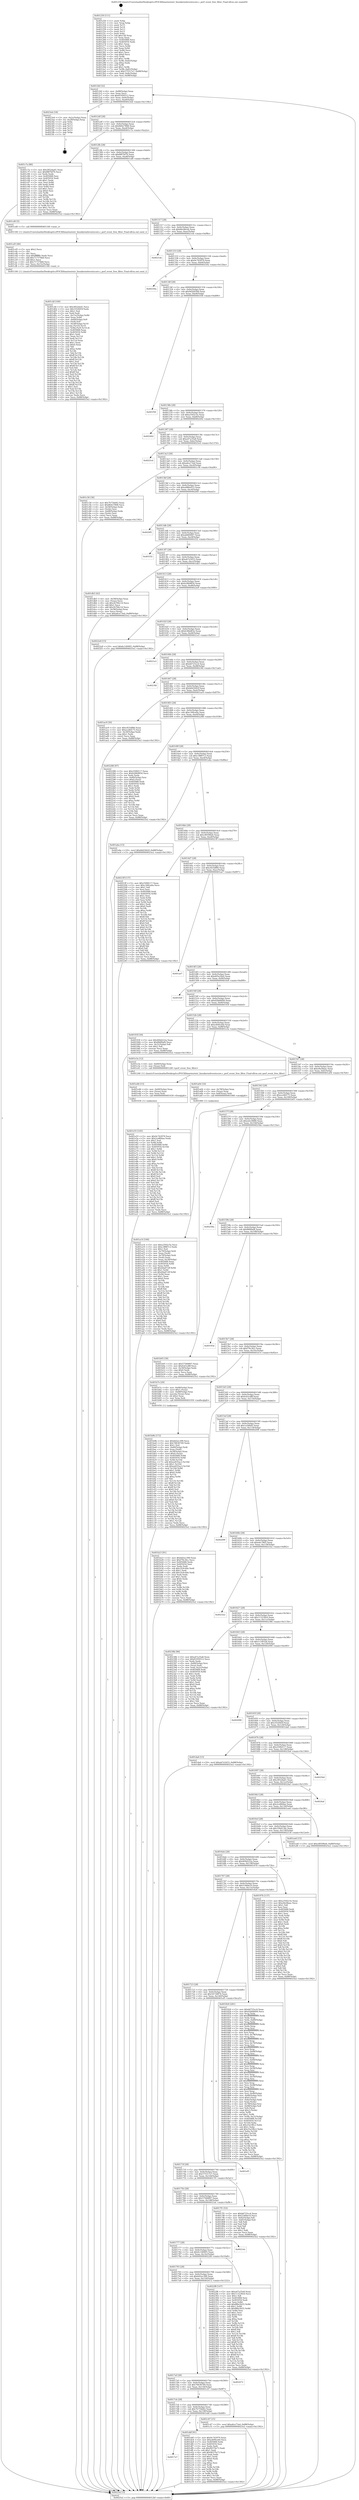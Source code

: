 digraph "0x401250" {
  label = "0x401250 (/mnt/c/Users/mathe/Desktop/tcc/POCII/binaries/extr_linuxkerneleventscore.c_perf_event_free_filter_Final-ollvm.out::main(0))"
  labelloc = "t"
  node[shape=record]

  Entry [label="",width=0.3,height=0.3,shape=circle,fillcolor=black,style=filled]
  "0x4012bf" [label="{
     0x4012bf [32]\l
     | [instrs]\l
     &nbsp;&nbsp;0x4012bf \<+6\>: mov -0x88(%rbp),%eax\l
     &nbsp;&nbsp;0x4012c5 \<+2\>: mov %eax,%ecx\l
     &nbsp;&nbsp;0x4012c7 \<+6\>: sub $0x81950512,%ecx\l
     &nbsp;&nbsp;0x4012cd \<+6\>: mov %eax,-0x9c(%rbp)\l
     &nbsp;&nbsp;0x4012d3 \<+6\>: mov %ecx,-0xa0(%rbp)\l
     &nbsp;&nbsp;0x4012d9 \<+6\>: je 00000000004023eb \<main+0x119b\>\l
  }"]
  "0x4023eb" [label="{
     0x4023eb [18]\l
     | [instrs]\l
     &nbsp;&nbsp;0x4023eb \<+3\>: mov -0x2c(%rbp),%eax\l
     &nbsp;&nbsp;0x4023ee \<+4\>: lea -0x28(%rbp),%rsp\l
     &nbsp;&nbsp;0x4023f2 \<+1\>: pop %rbx\l
     &nbsp;&nbsp;0x4023f3 \<+2\>: pop %r12\l
     &nbsp;&nbsp;0x4023f5 \<+2\>: pop %r13\l
     &nbsp;&nbsp;0x4023f7 \<+2\>: pop %r14\l
     &nbsp;&nbsp;0x4023f9 \<+2\>: pop %r15\l
     &nbsp;&nbsp;0x4023fb \<+1\>: pop %rbp\l
     &nbsp;&nbsp;0x4023fc \<+1\>: ret\l
  }"]
  "0x4012df" [label="{
     0x4012df [28]\l
     | [instrs]\l
     &nbsp;&nbsp;0x4012df \<+5\>: jmp 00000000004012e4 \<main+0x94\>\l
     &nbsp;&nbsp;0x4012e4 \<+6\>: mov -0x9c(%rbp),%eax\l
     &nbsp;&nbsp;0x4012ea \<+5\>: sub $0x86427808,%eax\l
     &nbsp;&nbsp;0x4012ef \<+6\>: mov %eax,-0xa4(%rbp)\l
     &nbsp;&nbsp;0x4012f5 \<+6\>: je 0000000000401c7a \<main+0xa2a\>\l
  }"]
  Exit [label="",width=0.3,height=0.3,shape=circle,fillcolor=black,style=filled,peripheries=2]
  "0x401c7a" [label="{
     0x401c7a [86]\l
     | [instrs]\l
     &nbsp;&nbsp;0x401c7a \<+5\>: mov $0x2852da41,%eax\l
     &nbsp;&nbsp;0x401c7f \<+5\>: mov $0x88f7bf76,%ecx\l
     &nbsp;&nbsp;0x401c84 \<+2\>: xor %edx,%edx\l
     &nbsp;&nbsp;0x401c86 \<+7\>: mov 0x405068,%esi\l
     &nbsp;&nbsp;0x401c8d \<+7\>: mov 0x405054,%edi\l
     &nbsp;&nbsp;0x401c94 \<+3\>: sub $0x1,%edx\l
     &nbsp;&nbsp;0x401c97 \<+3\>: mov %esi,%r8d\l
     &nbsp;&nbsp;0x401c9a \<+3\>: add %edx,%r8d\l
     &nbsp;&nbsp;0x401c9d \<+4\>: imul %r8d,%esi\l
     &nbsp;&nbsp;0x401ca1 \<+3\>: and $0x1,%esi\l
     &nbsp;&nbsp;0x401ca4 \<+3\>: cmp $0x0,%esi\l
     &nbsp;&nbsp;0x401ca7 \<+4\>: sete %r9b\l
     &nbsp;&nbsp;0x401cab \<+3\>: cmp $0xa,%edi\l
     &nbsp;&nbsp;0x401cae \<+4\>: setl %r10b\l
     &nbsp;&nbsp;0x401cb2 \<+3\>: mov %r9b,%r11b\l
     &nbsp;&nbsp;0x401cb5 \<+3\>: and %r10b,%r11b\l
     &nbsp;&nbsp;0x401cb8 \<+3\>: xor %r10b,%r9b\l
     &nbsp;&nbsp;0x401cbb \<+3\>: or %r9b,%r11b\l
     &nbsp;&nbsp;0x401cbe \<+4\>: test $0x1,%r11b\l
     &nbsp;&nbsp;0x401cc2 \<+3\>: cmovne %ecx,%eax\l
     &nbsp;&nbsp;0x401cc5 \<+6\>: mov %eax,-0x88(%rbp)\l
     &nbsp;&nbsp;0x401ccb \<+5\>: jmp 00000000004025e2 \<main+0x1392\>\l
  }"]
  "0x4012fb" [label="{
     0x4012fb [28]\l
     | [instrs]\l
     &nbsp;&nbsp;0x4012fb \<+5\>: jmp 0000000000401300 \<main+0xb0\>\l
     &nbsp;&nbsp;0x401300 \<+6\>: mov -0x9c(%rbp),%eax\l
     &nbsp;&nbsp;0x401306 \<+5\>: sub $0x88f7bf76,%eax\l
     &nbsp;&nbsp;0x40130b \<+6\>: mov %eax,-0xa8(%rbp)\l
     &nbsp;&nbsp;0x401311 \<+6\>: je 0000000000401cd0 \<main+0xa80\>\l
  }"]
  "0x401e55" [label="{
     0x401e55 [145]\l
     | [instrs]\l
     &nbsp;&nbsp;0x401e55 \<+5\>: mov $0x9c742979,%ecx\l
     &nbsp;&nbsp;0x401e5a \<+5\>: mov $0x2ce864ae,%edx\l
     &nbsp;&nbsp;0x401e5f \<+3\>: mov $0x1,%sil\l
     &nbsp;&nbsp;0x401e62 \<+3\>: xor %r8d,%r8d\l
     &nbsp;&nbsp;0x401e65 \<+8\>: mov 0x405068,%r9d\l
     &nbsp;&nbsp;0x401e6d \<+8\>: mov 0x405054,%r10d\l
     &nbsp;&nbsp;0x401e75 \<+4\>: sub $0x1,%r8d\l
     &nbsp;&nbsp;0x401e79 \<+3\>: mov %r9d,%r11d\l
     &nbsp;&nbsp;0x401e7c \<+3\>: add %r8d,%r11d\l
     &nbsp;&nbsp;0x401e7f \<+4\>: imul %r11d,%r9d\l
     &nbsp;&nbsp;0x401e83 \<+4\>: and $0x1,%r9d\l
     &nbsp;&nbsp;0x401e87 \<+4\>: cmp $0x0,%r9d\l
     &nbsp;&nbsp;0x401e8b \<+3\>: sete %bl\l
     &nbsp;&nbsp;0x401e8e \<+4\>: cmp $0xa,%r10d\l
     &nbsp;&nbsp;0x401e92 \<+4\>: setl %r14b\l
     &nbsp;&nbsp;0x401e96 \<+3\>: mov %bl,%r15b\l
     &nbsp;&nbsp;0x401e99 \<+4\>: xor $0xff,%r15b\l
     &nbsp;&nbsp;0x401e9d \<+3\>: mov %r14b,%r12b\l
     &nbsp;&nbsp;0x401ea0 \<+4\>: xor $0xff,%r12b\l
     &nbsp;&nbsp;0x401ea4 \<+4\>: xor $0x0,%sil\l
     &nbsp;&nbsp;0x401ea8 \<+3\>: mov %r15b,%r13b\l
     &nbsp;&nbsp;0x401eab \<+4\>: and $0x0,%r13b\l
     &nbsp;&nbsp;0x401eaf \<+3\>: and %sil,%bl\l
     &nbsp;&nbsp;0x401eb2 \<+3\>: mov %r12b,%al\l
     &nbsp;&nbsp;0x401eb5 \<+2\>: and $0x0,%al\l
     &nbsp;&nbsp;0x401eb7 \<+3\>: and %sil,%r14b\l
     &nbsp;&nbsp;0x401eba \<+3\>: or %bl,%r13b\l
     &nbsp;&nbsp;0x401ebd \<+3\>: or %r14b,%al\l
     &nbsp;&nbsp;0x401ec0 \<+3\>: xor %al,%r13b\l
     &nbsp;&nbsp;0x401ec3 \<+3\>: or %r12b,%r15b\l
     &nbsp;&nbsp;0x401ec6 \<+4\>: xor $0xff,%r15b\l
     &nbsp;&nbsp;0x401eca \<+4\>: or $0x0,%sil\l
     &nbsp;&nbsp;0x401ece \<+3\>: and %sil,%r15b\l
     &nbsp;&nbsp;0x401ed1 \<+3\>: or %r15b,%r13b\l
     &nbsp;&nbsp;0x401ed4 \<+4\>: test $0x1,%r13b\l
     &nbsp;&nbsp;0x401ed8 \<+3\>: cmovne %edx,%ecx\l
     &nbsp;&nbsp;0x401edb \<+6\>: mov %ecx,-0x88(%rbp)\l
     &nbsp;&nbsp;0x401ee1 \<+5\>: jmp 00000000004025e2 \<main+0x1392\>\l
  }"]
  "0x401cd0" [label="{
     0x401cd0 [5]\l
     | [instrs]\l
     &nbsp;&nbsp;0x401cd0 \<+5\>: call 0000000000401160 \<next_i\>\l
     | [calls]\l
     &nbsp;&nbsp;0x401160 \{1\} (/mnt/c/Users/mathe/Desktop/tcc/POCII/binaries/extr_linuxkerneleventscore.c_perf_event_free_filter_Final-ollvm.out::next_i)\l
  }"]
  "0x401317" [label="{
     0x401317 [28]\l
     | [instrs]\l
     &nbsp;&nbsp;0x401317 \<+5\>: jmp 000000000040131c \<main+0xcc\>\l
     &nbsp;&nbsp;0x40131c \<+6\>: mov -0x9c(%rbp),%eax\l
     &nbsp;&nbsp;0x401322 \<+5\>: sub $0x8dc06ceb,%eax\l
     &nbsp;&nbsp;0x401327 \<+6\>: mov %eax,-0xac(%rbp)\l
     &nbsp;&nbsp;0x40132d \<+6\>: je 00000000004021eb \<main+0xf9b\>\l
  }"]
  "0x401e46" [label="{
     0x401e46 [15]\l
     | [instrs]\l
     &nbsp;&nbsp;0x401e46 \<+4\>: mov -0x60(%rbp),%rax\l
     &nbsp;&nbsp;0x401e4a \<+3\>: mov (%rax),%rax\l
     &nbsp;&nbsp;0x401e4d \<+3\>: mov %rax,%rdi\l
     &nbsp;&nbsp;0x401e50 \<+5\>: call 0000000000401030 \<free@plt\>\l
     | [calls]\l
     &nbsp;&nbsp;0x401030 \{1\} (unknown)\l
  }"]
  "0x4021eb" [label="{
     0x4021eb\l
  }", style=dashed]
  "0x401333" [label="{
     0x401333 [28]\l
     | [instrs]\l
     &nbsp;&nbsp;0x401333 \<+5\>: jmp 0000000000401338 \<main+0xe8\>\l
     &nbsp;&nbsp;0x401338 \<+6\>: mov -0x9c(%rbp),%eax\l
     &nbsp;&nbsp;0x40133e \<+5\>: sub $0x9c742979,%eax\l
     &nbsp;&nbsp;0x401343 \<+6\>: mov %eax,-0xb0(%rbp)\l
     &nbsp;&nbsp;0x401349 \<+6\>: je 000000000040250a \<main+0x12ba\>\l
  }"]
  "0x4017e7" [label="{
     0x4017e7\l
  }", style=dashed]
  "0x40250a" [label="{
     0x40250a\l
  }", style=dashed]
  "0x40134f" [label="{
     0x40134f [28]\l
     | [instrs]\l
     &nbsp;&nbsp;0x40134f \<+5\>: jmp 0000000000401354 \<main+0x104\>\l
     &nbsp;&nbsp;0x401354 \<+6\>: mov -0x9c(%rbp),%eax\l
     &nbsp;&nbsp;0x40135a \<+5\>: sub $0x9d2b939d,%eax\l
     &nbsp;&nbsp;0x40135f \<+6\>: mov %eax,-0xb4(%rbp)\l
     &nbsp;&nbsp;0x401365 \<+6\>: je 0000000000401f56 \<main+0xd06\>\l
  }"]
  "0x401ddf" [label="{
     0x401ddf [91]\l
     | [instrs]\l
     &nbsp;&nbsp;0x401ddf \<+5\>: mov $0x9c742979,%eax\l
     &nbsp;&nbsp;0x401de4 \<+5\>: mov $0xe409ce0d,%ecx\l
     &nbsp;&nbsp;0x401de9 \<+7\>: mov 0x405068,%edx\l
     &nbsp;&nbsp;0x401df0 \<+7\>: mov 0x405054,%esi\l
     &nbsp;&nbsp;0x401df7 \<+2\>: mov %edx,%edi\l
     &nbsp;&nbsp;0x401df9 \<+6\>: sub $0x9037fa73,%edi\l
     &nbsp;&nbsp;0x401dff \<+3\>: sub $0x1,%edi\l
     &nbsp;&nbsp;0x401e02 \<+6\>: add $0x9037fa73,%edi\l
     &nbsp;&nbsp;0x401e08 \<+3\>: imul %edi,%edx\l
     &nbsp;&nbsp;0x401e0b \<+3\>: and $0x1,%edx\l
     &nbsp;&nbsp;0x401e0e \<+3\>: cmp $0x0,%edx\l
     &nbsp;&nbsp;0x401e11 \<+4\>: sete %r8b\l
     &nbsp;&nbsp;0x401e15 \<+3\>: cmp $0xa,%esi\l
     &nbsp;&nbsp;0x401e18 \<+4\>: setl %r9b\l
     &nbsp;&nbsp;0x401e1c \<+3\>: mov %r8b,%r10b\l
     &nbsp;&nbsp;0x401e1f \<+3\>: and %r9b,%r10b\l
     &nbsp;&nbsp;0x401e22 \<+3\>: xor %r9b,%r8b\l
     &nbsp;&nbsp;0x401e25 \<+3\>: or %r8b,%r10b\l
     &nbsp;&nbsp;0x401e28 \<+4\>: test $0x1,%r10b\l
     &nbsp;&nbsp;0x401e2c \<+3\>: cmovne %ecx,%eax\l
     &nbsp;&nbsp;0x401e2f \<+6\>: mov %eax,-0x88(%rbp)\l
     &nbsp;&nbsp;0x401e35 \<+5\>: jmp 00000000004025e2 \<main+0x1392\>\l
  }"]
  "0x401f56" [label="{
     0x401f56\l
  }", style=dashed]
  "0x40136b" [label="{
     0x40136b [28]\l
     | [instrs]\l
     &nbsp;&nbsp;0x40136b \<+5\>: jmp 0000000000401370 \<main+0x120\>\l
     &nbsp;&nbsp;0x401370 \<+6\>: mov -0x9c(%rbp),%eax\l
     &nbsp;&nbsp;0x401376 \<+5\>: sub $0xa3502c5e,%eax\l
     &nbsp;&nbsp;0x40137b \<+6\>: mov %eax,-0xb8(%rbp)\l
     &nbsp;&nbsp;0x401381 \<+6\>: je 0000000000402442 \<main+0x11f2\>\l
  }"]
  "0x401cfd" [label="{
     0x401cfd [169]\l
     | [instrs]\l
     &nbsp;&nbsp;0x401cfd \<+5\>: mov $0x2852da41,%ecx\l
     &nbsp;&nbsp;0x401d02 \<+5\>: mov $0x1f32645f,%edx\l
     &nbsp;&nbsp;0x401d07 \<+3\>: mov $0x1,%sil\l
     &nbsp;&nbsp;0x401d0a \<+2\>: xor %edi,%edi\l
     &nbsp;&nbsp;0x401d0c \<+7\>: mov -0x15c(%rbp),%r8d\l
     &nbsp;&nbsp;0x401d13 \<+4\>: imul %eax,%r8d\l
     &nbsp;&nbsp;0x401d17 \<+4\>: mov -0x60(%rbp),%r9\l
     &nbsp;&nbsp;0x401d1b \<+3\>: mov (%r9),%r9\l
     &nbsp;&nbsp;0x401d1e \<+4\>: mov -0x58(%rbp),%r10\l
     &nbsp;&nbsp;0x401d22 \<+3\>: movslq (%r10),%r10\l
     &nbsp;&nbsp;0x401d25 \<+4\>: mov %r8d,(%r9,%r10,4)\l
     &nbsp;&nbsp;0x401d29 \<+7\>: mov 0x405068,%eax\l
     &nbsp;&nbsp;0x401d30 \<+8\>: mov 0x405054,%r8d\l
     &nbsp;&nbsp;0x401d38 \<+3\>: sub $0x1,%edi\l
     &nbsp;&nbsp;0x401d3b \<+3\>: mov %eax,%r11d\l
     &nbsp;&nbsp;0x401d3e \<+3\>: add %edi,%r11d\l
     &nbsp;&nbsp;0x401d41 \<+4\>: imul %r11d,%eax\l
     &nbsp;&nbsp;0x401d45 \<+3\>: and $0x1,%eax\l
     &nbsp;&nbsp;0x401d48 \<+3\>: cmp $0x0,%eax\l
     &nbsp;&nbsp;0x401d4b \<+3\>: sete %bl\l
     &nbsp;&nbsp;0x401d4e \<+4\>: cmp $0xa,%r8d\l
     &nbsp;&nbsp;0x401d52 \<+4\>: setl %r14b\l
     &nbsp;&nbsp;0x401d56 \<+3\>: mov %bl,%r15b\l
     &nbsp;&nbsp;0x401d59 \<+4\>: xor $0xff,%r15b\l
     &nbsp;&nbsp;0x401d5d \<+3\>: mov %r14b,%r12b\l
     &nbsp;&nbsp;0x401d60 \<+4\>: xor $0xff,%r12b\l
     &nbsp;&nbsp;0x401d64 \<+4\>: xor $0x1,%sil\l
     &nbsp;&nbsp;0x401d68 \<+3\>: mov %r15b,%r13b\l
     &nbsp;&nbsp;0x401d6b \<+4\>: and $0xff,%r13b\l
     &nbsp;&nbsp;0x401d6f \<+3\>: and %sil,%bl\l
     &nbsp;&nbsp;0x401d72 \<+3\>: mov %r12b,%al\l
     &nbsp;&nbsp;0x401d75 \<+2\>: and $0xff,%al\l
     &nbsp;&nbsp;0x401d77 \<+3\>: and %sil,%r14b\l
     &nbsp;&nbsp;0x401d7a \<+3\>: or %bl,%r13b\l
     &nbsp;&nbsp;0x401d7d \<+3\>: or %r14b,%al\l
     &nbsp;&nbsp;0x401d80 \<+3\>: xor %al,%r13b\l
     &nbsp;&nbsp;0x401d83 \<+3\>: or %r12b,%r15b\l
     &nbsp;&nbsp;0x401d86 \<+4\>: xor $0xff,%r15b\l
     &nbsp;&nbsp;0x401d8a \<+4\>: or $0x1,%sil\l
     &nbsp;&nbsp;0x401d8e \<+3\>: and %sil,%r15b\l
     &nbsp;&nbsp;0x401d91 \<+3\>: or %r15b,%r13b\l
     &nbsp;&nbsp;0x401d94 \<+4\>: test $0x1,%r13b\l
     &nbsp;&nbsp;0x401d98 \<+3\>: cmovne %edx,%ecx\l
     &nbsp;&nbsp;0x401d9b \<+6\>: mov %ecx,-0x88(%rbp)\l
     &nbsp;&nbsp;0x401da1 \<+5\>: jmp 00000000004025e2 \<main+0x1392\>\l
  }"]
  "0x402442" [label="{
     0x402442\l
  }", style=dashed]
  "0x401387" [label="{
     0x401387 [28]\l
     | [instrs]\l
     &nbsp;&nbsp;0x401387 \<+5\>: jmp 000000000040138c \<main+0x13c\>\l
     &nbsp;&nbsp;0x40138c \<+6\>: mov -0x9c(%rbp),%eax\l
     &nbsp;&nbsp;0x401392 \<+5\>: sub $0xa47a35a8,%eax\l
     &nbsp;&nbsp;0x401397 \<+6\>: mov %eax,-0xbc(%rbp)\l
     &nbsp;&nbsp;0x40139d \<+6\>: je 00000000004025cd \<main+0x137d\>\l
  }"]
  "0x401cd5" [label="{
     0x401cd5 [40]\l
     | [instrs]\l
     &nbsp;&nbsp;0x401cd5 \<+5\>: mov $0x2,%ecx\l
     &nbsp;&nbsp;0x401cda \<+1\>: cltd\l
     &nbsp;&nbsp;0x401cdb \<+2\>: idiv %ecx\l
     &nbsp;&nbsp;0x401cdd \<+6\>: imul $0xfffffffe,%edx,%ecx\l
     &nbsp;&nbsp;0x401ce3 \<+6\>: add $0x717374b8,%ecx\l
     &nbsp;&nbsp;0x401ce9 \<+3\>: add $0x1,%ecx\l
     &nbsp;&nbsp;0x401cec \<+6\>: sub $0x717374b8,%ecx\l
     &nbsp;&nbsp;0x401cf2 \<+6\>: mov %ecx,-0x15c(%rbp)\l
     &nbsp;&nbsp;0x401cf8 \<+5\>: call 0000000000401160 \<next_i\>\l
     | [calls]\l
     &nbsp;&nbsp;0x401160 \{1\} (/mnt/c/Users/mathe/Desktop/tcc/POCII/binaries/extr_linuxkerneleventscore.c_perf_event_free_filter_Final-ollvm.out::next_i)\l
  }"]
  "0x4025cd" [label="{
     0x4025cd\l
  }", style=dashed]
  "0x4013a3" [label="{
     0x4013a3 [28]\l
     | [instrs]\l
     &nbsp;&nbsp;0x4013a3 \<+5\>: jmp 00000000004013a8 \<main+0x158\>\l
     &nbsp;&nbsp;0x4013a8 \<+6\>: mov -0x9c(%rbp),%eax\l
     &nbsp;&nbsp;0x4013ae \<+5\>: sub $0xa6ce73ed,%eax\l
     &nbsp;&nbsp;0x4013b3 \<+6\>: mov %eax,-0xc0(%rbp)\l
     &nbsp;&nbsp;0x4013b9 \<+6\>: je 0000000000401c56 \<main+0xa06\>\l
  }"]
  "0x4017cb" [label="{
     0x4017cb [28]\l
     | [instrs]\l
     &nbsp;&nbsp;0x4017cb \<+5\>: jmp 00000000004017d0 \<main+0x580\>\l
     &nbsp;&nbsp;0x4017d0 \<+6\>: mov -0x9c(%rbp),%eax\l
     &nbsp;&nbsp;0x4017d6 \<+5\>: sub $0x7b754d42,%eax\l
     &nbsp;&nbsp;0x4017db \<+6\>: mov %eax,-0x158(%rbp)\l
     &nbsp;&nbsp;0x4017e1 \<+6\>: je 0000000000401ddf \<main+0xb8f\>\l
  }"]
  "0x401c56" [label="{
     0x401c56 [36]\l
     | [instrs]\l
     &nbsp;&nbsp;0x401c56 \<+5\>: mov $0x7b754d42,%eax\l
     &nbsp;&nbsp;0x401c5b \<+5\>: mov $0x86427808,%ecx\l
     &nbsp;&nbsp;0x401c60 \<+4\>: mov -0x58(%rbp),%rdx\l
     &nbsp;&nbsp;0x401c64 \<+2\>: mov (%rdx),%esi\l
     &nbsp;&nbsp;0x401c66 \<+4\>: mov -0x68(%rbp),%rdx\l
     &nbsp;&nbsp;0x401c6a \<+2\>: cmp (%rdx),%esi\l
     &nbsp;&nbsp;0x401c6c \<+3\>: cmovl %ecx,%eax\l
     &nbsp;&nbsp;0x401c6f \<+6\>: mov %eax,-0x88(%rbp)\l
     &nbsp;&nbsp;0x401c75 \<+5\>: jmp 00000000004025e2 \<main+0x1392\>\l
  }"]
  "0x4013bf" [label="{
     0x4013bf [28]\l
     | [instrs]\l
     &nbsp;&nbsp;0x4013bf \<+5\>: jmp 00000000004013c4 \<main+0x174\>\l
     &nbsp;&nbsp;0x4013c4 \<+6\>: mov -0x9c(%rbp),%eax\l
     &nbsp;&nbsp;0x4013ca \<+5\>: sub $0xa986e933,%eax\l
     &nbsp;&nbsp;0x4013cf \<+6\>: mov %eax,-0xc4(%rbp)\l
     &nbsp;&nbsp;0x4013d5 \<+6\>: je 00000000004020f5 \<main+0xea5\>\l
  }"]
  "0x401c47" [label="{
     0x401c47 [15]\l
     | [instrs]\l
     &nbsp;&nbsp;0x401c47 \<+10\>: movl $0xa6ce73ed,-0x88(%rbp)\l
     &nbsp;&nbsp;0x401c51 \<+5\>: jmp 00000000004025e2 \<main+0x1392\>\l
  }"]
  "0x4020f5" [label="{
     0x4020f5\l
  }", style=dashed]
  "0x4013db" [label="{
     0x4013db [28]\l
     | [instrs]\l
     &nbsp;&nbsp;0x4013db \<+5\>: jmp 00000000004013e0 \<main+0x190\>\l
     &nbsp;&nbsp;0x4013e0 \<+6\>: mov -0x9c(%rbp),%eax\l
     &nbsp;&nbsp;0x4013e6 \<+5\>: sub $0xab664067,%eax\l
     &nbsp;&nbsp;0x4013eb \<+6\>: mov %eax,-0xc8(%rbp)\l
     &nbsp;&nbsp;0x4013f1 \<+6\>: je 0000000000401f32 \<main+0xce2\>\l
  }"]
  "0x4017af" [label="{
     0x4017af [28]\l
     | [instrs]\l
     &nbsp;&nbsp;0x4017af \<+5\>: jmp 00000000004017b4 \<main+0x564\>\l
     &nbsp;&nbsp;0x4017b4 \<+6\>: mov -0x9c(%rbp),%eax\l
     &nbsp;&nbsp;0x4017ba \<+5\>: sub $0x76636749,%eax\l
     &nbsp;&nbsp;0x4017bf \<+6\>: mov %eax,-0x154(%rbp)\l
     &nbsp;&nbsp;0x4017c5 \<+6\>: je 0000000000401c47 \<main+0x9f7\>\l
  }"]
  "0x401f32" [label="{
     0x401f32\l
  }", style=dashed]
  "0x4013f7" [label="{
     0x4013f7 [28]\l
     | [instrs]\l
     &nbsp;&nbsp;0x4013f7 \<+5\>: jmp 00000000004013fc \<main+0x1ac\>\l
     &nbsp;&nbsp;0x4013fc \<+6\>: mov -0x9c(%rbp),%eax\l
     &nbsp;&nbsp;0x401402 \<+5\>: sub $0xab7e5d33,%eax\l
     &nbsp;&nbsp;0x401407 \<+6\>: mov %eax,-0xcc(%rbp)\l
     &nbsp;&nbsp;0x40140d \<+6\>: je 0000000000401db5 \<main+0xb65\>\l
  }"]
  "0x402472" [label="{
     0x402472\l
  }", style=dashed]
  "0x401db5" [label="{
     0x401db5 [42]\l
     | [instrs]\l
     &nbsp;&nbsp;0x401db5 \<+4\>: mov -0x58(%rbp),%rax\l
     &nbsp;&nbsp;0x401db9 \<+2\>: mov (%rax),%ecx\l
     &nbsp;&nbsp;0x401dbb \<+6\>: sub $0x2b784c14,%ecx\l
     &nbsp;&nbsp;0x401dc1 \<+3\>: add $0x1,%ecx\l
     &nbsp;&nbsp;0x401dc4 \<+6\>: add $0x2b784c14,%ecx\l
     &nbsp;&nbsp;0x401dca \<+4\>: mov -0x58(%rbp),%rax\l
     &nbsp;&nbsp;0x401dce \<+2\>: mov %ecx,(%rax)\l
     &nbsp;&nbsp;0x401dd0 \<+10\>: movl $0xa6ce73ed,-0x88(%rbp)\l
     &nbsp;&nbsp;0x401dda \<+5\>: jmp 00000000004025e2 \<main+0x1392\>\l
  }"]
  "0x401413" [label="{
     0x401413 [28]\l
     | [instrs]\l
     &nbsp;&nbsp;0x401413 \<+5\>: jmp 0000000000401418 \<main+0x1c8\>\l
     &nbsp;&nbsp;0x401418 \<+6\>: mov -0x9c(%rbp),%eax\l
     &nbsp;&nbsp;0x40141e \<+5\>: sub $0xb28b9854,%eax\l
     &nbsp;&nbsp;0x401423 \<+6\>: mov %eax,-0xd0(%rbp)\l
     &nbsp;&nbsp;0x401429 \<+6\>: je 00000000004022e9 \<main+0x1099\>\l
  }"]
  "0x401793" [label="{
     0x401793 [28]\l
     | [instrs]\l
     &nbsp;&nbsp;0x401793 \<+5\>: jmp 0000000000401798 \<main+0x548\>\l
     &nbsp;&nbsp;0x401798 \<+6\>: mov -0x9c(%rbp),%eax\l
     &nbsp;&nbsp;0x40179e \<+5\>: sub $0x6d2ec399,%eax\l
     &nbsp;&nbsp;0x4017a3 \<+6\>: mov %eax,-0x150(%rbp)\l
     &nbsp;&nbsp;0x4017a9 \<+6\>: je 0000000000402472 \<main+0x1222\>\l
  }"]
  "0x4022e9" [label="{
     0x4022e9 [15]\l
     | [instrs]\l
     &nbsp;&nbsp;0x4022e9 \<+10\>: movl $0x6c140005,-0x88(%rbp)\l
     &nbsp;&nbsp;0x4022f3 \<+5\>: jmp 00000000004025e2 \<main+0x1392\>\l
  }"]
  "0x40142f" [label="{
     0x40142f [28]\l
     | [instrs]\l
     &nbsp;&nbsp;0x40142f \<+5\>: jmp 0000000000401434 \<main+0x1e4\>\l
     &nbsp;&nbsp;0x401434 \<+6\>: mov -0x9c(%rbp),%eax\l
     &nbsp;&nbsp;0x40143a \<+5\>: sub $0xb36bd63e,%eax\l
     &nbsp;&nbsp;0x40143f \<+6\>: mov %eax,-0xd4(%rbp)\l
     &nbsp;&nbsp;0x401445 \<+6\>: je 00000000004021a3 \<main+0xf53\>\l
  }"]
  "0x4022f8" [label="{
     0x4022f8 [147]\l
     | [instrs]\l
     &nbsp;&nbsp;0x4022f8 \<+5\>: mov $0xa47a35a8,%eax\l
     &nbsp;&nbsp;0x4022fd \<+5\>: mov $0x113239c6,%ecx\l
     &nbsp;&nbsp;0x402302 \<+2\>: mov $0x1,%dl\l
     &nbsp;&nbsp;0x402304 \<+7\>: mov 0x405068,%esi\l
     &nbsp;&nbsp;0x40230b \<+7\>: mov 0x405054,%edi\l
     &nbsp;&nbsp;0x402312 \<+3\>: mov %esi,%r8d\l
     &nbsp;&nbsp;0x402315 \<+7\>: add $0x8f6e5b55,%r8d\l
     &nbsp;&nbsp;0x40231c \<+4\>: sub $0x1,%r8d\l
     &nbsp;&nbsp;0x402320 \<+7\>: sub $0x8f6e5b55,%r8d\l
     &nbsp;&nbsp;0x402327 \<+4\>: imul %r8d,%esi\l
     &nbsp;&nbsp;0x40232b \<+3\>: and $0x1,%esi\l
     &nbsp;&nbsp;0x40232e \<+3\>: cmp $0x0,%esi\l
     &nbsp;&nbsp;0x402331 \<+4\>: sete %r9b\l
     &nbsp;&nbsp;0x402335 \<+3\>: cmp $0xa,%edi\l
     &nbsp;&nbsp;0x402338 \<+4\>: setl %r10b\l
     &nbsp;&nbsp;0x40233c \<+3\>: mov %r9b,%r11b\l
     &nbsp;&nbsp;0x40233f \<+4\>: xor $0xff,%r11b\l
     &nbsp;&nbsp;0x402343 \<+3\>: mov %r10b,%bl\l
     &nbsp;&nbsp;0x402346 \<+3\>: xor $0xff,%bl\l
     &nbsp;&nbsp;0x402349 \<+3\>: xor $0x1,%dl\l
     &nbsp;&nbsp;0x40234c \<+3\>: mov %r11b,%r14b\l
     &nbsp;&nbsp;0x40234f \<+4\>: and $0xff,%r14b\l
     &nbsp;&nbsp;0x402353 \<+3\>: and %dl,%r9b\l
     &nbsp;&nbsp;0x402356 \<+3\>: mov %bl,%r15b\l
     &nbsp;&nbsp;0x402359 \<+4\>: and $0xff,%r15b\l
     &nbsp;&nbsp;0x40235d \<+3\>: and %dl,%r10b\l
     &nbsp;&nbsp;0x402360 \<+3\>: or %r9b,%r14b\l
     &nbsp;&nbsp;0x402363 \<+3\>: or %r10b,%r15b\l
     &nbsp;&nbsp;0x402366 \<+3\>: xor %r15b,%r14b\l
     &nbsp;&nbsp;0x402369 \<+3\>: or %bl,%r11b\l
     &nbsp;&nbsp;0x40236c \<+4\>: xor $0xff,%r11b\l
     &nbsp;&nbsp;0x402370 \<+3\>: or $0x1,%dl\l
     &nbsp;&nbsp;0x402373 \<+3\>: and %dl,%r11b\l
     &nbsp;&nbsp;0x402376 \<+3\>: or %r11b,%r14b\l
     &nbsp;&nbsp;0x402379 \<+4\>: test $0x1,%r14b\l
     &nbsp;&nbsp;0x40237d \<+3\>: cmovne %ecx,%eax\l
     &nbsp;&nbsp;0x402380 \<+6\>: mov %eax,-0x88(%rbp)\l
     &nbsp;&nbsp;0x402386 \<+5\>: jmp 00000000004025e2 \<main+0x1392\>\l
  }"]
  "0x4021a3" [label="{
     0x4021a3\l
  }", style=dashed]
  "0x40144b" [label="{
     0x40144b [28]\l
     | [instrs]\l
     &nbsp;&nbsp;0x40144b \<+5\>: jmp 0000000000401450 \<main+0x200\>\l
     &nbsp;&nbsp;0x401450 \<+6\>: mov -0x9c(%rbp),%eax\l
     &nbsp;&nbsp;0x401456 \<+5\>: sub $0xb6725cc4,%eax\l
     &nbsp;&nbsp;0x40145b \<+6\>: mov %eax,-0xd8(%rbp)\l
     &nbsp;&nbsp;0x401461 \<+6\>: je 00000000004023fd \<main+0x11ad\>\l
  }"]
  "0x401777" [label="{
     0x401777 [28]\l
     | [instrs]\l
     &nbsp;&nbsp;0x401777 \<+5\>: jmp 000000000040177c \<main+0x52c\>\l
     &nbsp;&nbsp;0x40177c \<+6\>: mov -0x9c(%rbp),%eax\l
     &nbsp;&nbsp;0x401782 \<+5\>: sub $0x6c140005,%eax\l
     &nbsp;&nbsp;0x401787 \<+6\>: mov %eax,-0x14c(%rbp)\l
     &nbsp;&nbsp;0x40178d \<+6\>: je 00000000004022f8 \<main+0x10a8\>\l
  }"]
  "0x4023fd" [label="{
     0x4023fd\l
  }", style=dashed]
  "0x401467" [label="{
     0x401467 [28]\l
     | [instrs]\l
     &nbsp;&nbsp;0x401467 \<+5\>: jmp 000000000040146c \<main+0x21c\>\l
     &nbsp;&nbsp;0x40146c \<+6\>: mov -0x9c(%rbp),%eax\l
     &nbsp;&nbsp;0x401472 \<+5\>: sub $0xb6d3442f,%eax\l
     &nbsp;&nbsp;0x401477 \<+6\>: mov %eax,-0xdc(%rbp)\l
     &nbsp;&nbsp;0x40147d \<+6\>: je 0000000000401ac9 \<main+0x879\>\l
  }"]
  "0x4021dc" [label="{
     0x4021dc\l
  }", style=dashed]
  "0x401ac9" [label="{
     0x401ac9 [30]\l
     | [instrs]\l
     &nbsp;&nbsp;0x401ac9 \<+5\>: mov $0xc825df66,%eax\l
     &nbsp;&nbsp;0x401ace \<+5\>: mov $0xece8d175,%ecx\l
     &nbsp;&nbsp;0x401ad3 \<+3\>: mov -0x30(%rbp),%edx\l
     &nbsp;&nbsp;0x401ad6 \<+3\>: cmp $0x1,%edx\l
     &nbsp;&nbsp;0x401ad9 \<+3\>: cmovl %ecx,%eax\l
     &nbsp;&nbsp;0x401adc \<+6\>: mov %eax,-0x88(%rbp)\l
     &nbsp;&nbsp;0x401ae2 \<+5\>: jmp 00000000004025e2 \<main+0x1392\>\l
  }"]
  "0x401483" [label="{
     0x401483 [28]\l
     | [instrs]\l
     &nbsp;&nbsp;0x401483 \<+5\>: jmp 0000000000401488 \<main+0x238\>\l
     &nbsp;&nbsp;0x401488 \<+6\>: mov -0x9c(%rbp),%eax\l
     &nbsp;&nbsp;0x40148e \<+5\>: sub $0xc349ca0a,%eax\l
     &nbsp;&nbsp;0x401493 \<+6\>: mov %eax,-0xe0(%rbp)\l
     &nbsp;&nbsp;0x401499 \<+6\>: je 0000000000402288 \<main+0x1038\>\l
  }"]
  "0x401b9b" [label="{
     0x401b9b [172]\l
     | [instrs]\l
     &nbsp;&nbsp;0x401b9b \<+5\>: mov $0x6d2ec399,%ecx\l
     &nbsp;&nbsp;0x401ba0 \<+5\>: mov $0x76636749,%edx\l
     &nbsp;&nbsp;0x401ba5 \<+3\>: mov $0x1,%sil\l
     &nbsp;&nbsp;0x401ba8 \<+4\>: mov -0x60(%rbp),%rdi\l
     &nbsp;&nbsp;0x401bac \<+3\>: mov %rax,(%rdi)\l
     &nbsp;&nbsp;0x401baf \<+4\>: mov -0x58(%rbp),%rax\l
     &nbsp;&nbsp;0x401bb3 \<+6\>: movl $0x0,(%rax)\l
     &nbsp;&nbsp;0x401bb9 \<+8\>: mov 0x405068,%r8d\l
     &nbsp;&nbsp;0x401bc1 \<+8\>: mov 0x405054,%r9d\l
     &nbsp;&nbsp;0x401bc9 \<+3\>: mov %r8d,%r10d\l
     &nbsp;&nbsp;0x401bcc \<+7\>: add $0xea935ac3,%r10d\l
     &nbsp;&nbsp;0x401bd3 \<+4\>: sub $0x1,%r10d\l
     &nbsp;&nbsp;0x401bd7 \<+7\>: sub $0xea935ac3,%r10d\l
     &nbsp;&nbsp;0x401bde \<+4\>: imul %r10d,%r8d\l
     &nbsp;&nbsp;0x401be2 \<+4\>: and $0x1,%r8d\l
     &nbsp;&nbsp;0x401be6 \<+4\>: cmp $0x0,%r8d\l
     &nbsp;&nbsp;0x401bea \<+4\>: sete %r11b\l
     &nbsp;&nbsp;0x401bee \<+4\>: cmp $0xa,%r9d\l
     &nbsp;&nbsp;0x401bf2 \<+3\>: setl %bl\l
     &nbsp;&nbsp;0x401bf5 \<+3\>: mov %r11b,%r14b\l
     &nbsp;&nbsp;0x401bf8 \<+4\>: xor $0xff,%r14b\l
     &nbsp;&nbsp;0x401bfc \<+3\>: mov %bl,%r15b\l
     &nbsp;&nbsp;0x401bff \<+4\>: xor $0xff,%r15b\l
     &nbsp;&nbsp;0x401c03 \<+4\>: xor $0x0,%sil\l
     &nbsp;&nbsp;0x401c07 \<+3\>: mov %r14b,%r12b\l
     &nbsp;&nbsp;0x401c0a \<+4\>: and $0x0,%r12b\l
     &nbsp;&nbsp;0x401c0e \<+3\>: and %sil,%r11b\l
     &nbsp;&nbsp;0x401c11 \<+3\>: mov %r15b,%r13b\l
     &nbsp;&nbsp;0x401c14 \<+4\>: and $0x0,%r13b\l
     &nbsp;&nbsp;0x401c18 \<+3\>: and %sil,%bl\l
     &nbsp;&nbsp;0x401c1b \<+3\>: or %r11b,%r12b\l
     &nbsp;&nbsp;0x401c1e \<+3\>: or %bl,%r13b\l
     &nbsp;&nbsp;0x401c21 \<+3\>: xor %r13b,%r12b\l
     &nbsp;&nbsp;0x401c24 \<+3\>: or %r15b,%r14b\l
     &nbsp;&nbsp;0x401c27 \<+4\>: xor $0xff,%r14b\l
     &nbsp;&nbsp;0x401c2b \<+4\>: or $0x0,%sil\l
     &nbsp;&nbsp;0x401c2f \<+3\>: and %sil,%r14b\l
     &nbsp;&nbsp;0x401c32 \<+3\>: or %r14b,%r12b\l
     &nbsp;&nbsp;0x401c35 \<+4\>: test $0x1,%r12b\l
     &nbsp;&nbsp;0x401c39 \<+3\>: cmovne %edx,%ecx\l
     &nbsp;&nbsp;0x401c3c \<+6\>: mov %ecx,-0x88(%rbp)\l
     &nbsp;&nbsp;0x401c42 \<+5\>: jmp 00000000004025e2 \<main+0x1392\>\l
  }"]
  "0x402288" [label="{
     0x402288 [97]\l
     | [instrs]\l
     &nbsp;&nbsp;0x402288 \<+5\>: mov $0x250fd117,%eax\l
     &nbsp;&nbsp;0x40228d \<+5\>: mov $0xb28b9854,%ecx\l
     &nbsp;&nbsp;0x402292 \<+2\>: xor %edx,%edx\l
     &nbsp;&nbsp;0x402294 \<+4\>: mov -0x80(%rbp),%rsi\l
     &nbsp;&nbsp;0x402298 \<+6\>: movl $0x0,(%rsi)\l
     &nbsp;&nbsp;0x40229e \<+7\>: mov 0x405068,%edi\l
     &nbsp;&nbsp;0x4022a5 \<+8\>: mov 0x405054,%r8d\l
     &nbsp;&nbsp;0x4022ad \<+3\>: sub $0x1,%edx\l
     &nbsp;&nbsp;0x4022b0 \<+3\>: mov %edi,%r9d\l
     &nbsp;&nbsp;0x4022b3 \<+3\>: add %edx,%r9d\l
     &nbsp;&nbsp;0x4022b6 \<+4\>: imul %r9d,%edi\l
     &nbsp;&nbsp;0x4022ba \<+3\>: and $0x1,%edi\l
     &nbsp;&nbsp;0x4022bd \<+3\>: cmp $0x0,%edi\l
     &nbsp;&nbsp;0x4022c0 \<+4\>: sete %r10b\l
     &nbsp;&nbsp;0x4022c4 \<+4\>: cmp $0xa,%r8d\l
     &nbsp;&nbsp;0x4022c8 \<+4\>: setl %r11b\l
     &nbsp;&nbsp;0x4022cc \<+3\>: mov %r10b,%bl\l
     &nbsp;&nbsp;0x4022cf \<+3\>: and %r11b,%bl\l
     &nbsp;&nbsp;0x4022d2 \<+3\>: xor %r11b,%r10b\l
     &nbsp;&nbsp;0x4022d5 \<+3\>: or %r10b,%bl\l
     &nbsp;&nbsp;0x4022d8 \<+3\>: test $0x1,%bl\l
     &nbsp;&nbsp;0x4022db \<+3\>: cmovne %ecx,%eax\l
     &nbsp;&nbsp;0x4022de \<+6\>: mov %eax,-0x88(%rbp)\l
     &nbsp;&nbsp;0x4022e4 \<+5\>: jmp 00000000004025e2 \<main+0x1392\>\l
  }"]
  "0x40149f" [label="{
     0x40149f [28]\l
     | [instrs]\l
     &nbsp;&nbsp;0x40149f \<+5\>: jmp 00000000004014a4 \<main+0x254\>\l
     &nbsp;&nbsp;0x4014a4 \<+6\>: mov -0x9c(%rbp),%eax\l
     &nbsp;&nbsp;0x4014aa \<+5\>: sub $0xc3f887c3,%eax\l
     &nbsp;&nbsp;0x4014af \<+6\>: mov %eax,-0xe4(%rbp)\l
     &nbsp;&nbsp;0x4014b5 \<+6\>: je 0000000000401aba \<main+0x86a\>\l
  }"]
  "0x401a14" [label="{
     0x401a14 [166]\l
     | [instrs]\l
     &nbsp;&nbsp;0x401a14 \<+5\>: mov $0xa3502c5e,%ecx\l
     &nbsp;&nbsp;0x401a19 \<+5\>: mov $0xc3f887c3,%edx\l
     &nbsp;&nbsp;0x401a1e \<+3\>: mov $0x1,%sil\l
     &nbsp;&nbsp;0x401a21 \<+4\>: mov -0x70(%rbp),%rdi\l
     &nbsp;&nbsp;0x401a25 \<+2\>: mov %eax,(%rdi)\l
     &nbsp;&nbsp;0x401a27 \<+4\>: mov -0x70(%rbp),%rdi\l
     &nbsp;&nbsp;0x401a2b \<+2\>: mov (%rdi),%eax\l
     &nbsp;&nbsp;0x401a2d \<+3\>: mov %eax,-0x30(%rbp)\l
     &nbsp;&nbsp;0x401a30 \<+7\>: mov 0x405068,%eax\l
     &nbsp;&nbsp;0x401a37 \<+8\>: mov 0x405054,%r8d\l
     &nbsp;&nbsp;0x401a3f \<+3\>: mov %eax,%r9d\l
     &nbsp;&nbsp;0x401a42 \<+7\>: add $0x44a67cff,%r9d\l
     &nbsp;&nbsp;0x401a49 \<+4\>: sub $0x1,%r9d\l
     &nbsp;&nbsp;0x401a4d \<+7\>: sub $0x44a67cff,%r9d\l
     &nbsp;&nbsp;0x401a54 \<+4\>: imul %r9d,%eax\l
     &nbsp;&nbsp;0x401a58 \<+3\>: and $0x1,%eax\l
     &nbsp;&nbsp;0x401a5b \<+3\>: cmp $0x0,%eax\l
     &nbsp;&nbsp;0x401a5e \<+4\>: sete %r10b\l
     &nbsp;&nbsp;0x401a62 \<+4\>: cmp $0xa,%r8d\l
     &nbsp;&nbsp;0x401a66 \<+4\>: setl %r11b\l
     &nbsp;&nbsp;0x401a6a \<+3\>: mov %r10b,%bl\l
     &nbsp;&nbsp;0x401a6d \<+3\>: xor $0xff,%bl\l
     &nbsp;&nbsp;0x401a70 \<+3\>: mov %r11b,%r14b\l
     &nbsp;&nbsp;0x401a73 \<+4\>: xor $0xff,%r14b\l
     &nbsp;&nbsp;0x401a77 \<+4\>: xor $0x0,%sil\l
     &nbsp;&nbsp;0x401a7b \<+3\>: mov %bl,%r15b\l
     &nbsp;&nbsp;0x401a7e \<+4\>: and $0x0,%r15b\l
     &nbsp;&nbsp;0x401a82 \<+3\>: and %sil,%r10b\l
     &nbsp;&nbsp;0x401a85 \<+3\>: mov %r14b,%r12b\l
     &nbsp;&nbsp;0x401a88 \<+4\>: and $0x0,%r12b\l
     &nbsp;&nbsp;0x401a8c \<+3\>: and %sil,%r11b\l
     &nbsp;&nbsp;0x401a8f \<+3\>: or %r10b,%r15b\l
     &nbsp;&nbsp;0x401a92 \<+3\>: or %r11b,%r12b\l
     &nbsp;&nbsp;0x401a95 \<+3\>: xor %r12b,%r15b\l
     &nbsp;&nbsp;0x401a98 \<+3\>: or %r14b,%bl\l
     &nbsp;&nbsp;0x401a9b \<+3\>: xor $0xff,%bl\l
     &nbsp;&nbsp;0x401a9e \<+4\>: or $0x0,%sil\l
     &nbsp;&nbsp;0x401aa2 \<+3\>: and %sil,%bl\l
     &nbsp;&nbsp;0x401aa5 \<+3\>: or %bl,%r15b\l
     &nbsp;&nbsp;0x401aa8 \<+4\>: test $0x1,%r15b\l
     &nbsp;&nbsp;0x401aac \<+3\>: cmovne %edx,%ecx\l
     &nbsp;&nbsp;0x401aaf \<+6\>: mov %ecx,-0x88(%rbp)\l
     &nbsp;&nbsp;0x401ab5 \<+5\>: jmp 00000000004025e2 \<main+0x1392\>\l
  }"]
  "0x401aba" [label="{
     0x401aba [15]\l
     | [instrs]\l
     &nbsp;&nbsp;0x401aba \<+10\>: movl $0xb6d3442f,-0x88(%rbp)\l
     &nbsp;&nbsp;0x401ac4 \<+5\>: jmp 00000000004025e2 \<main+0x1392\>\l
  }"]
  "0x4014bb" [label="{
     0x4014bb [28]\l
     | [instrs]\l
     &nbsp;&nbsp;0x4014bb \<+5\>: jmp 00000000004014c0 \<main+0x270\>\l
     &nbsp;&nbsp;0x4014c0 \<+6\>: mov -0x9c(%rbp),%eax\l
     &nbsp;&nbsp;0x4014c6 \<+5\>: sub $0xc80596e6,%eax\l
     &nbsp;&nbsp;0x4014cb \<+6\>: mov %eax,-0xe8(%rbp)\l
     &nbsp;&nbsp;0x4014d1 \<+6\>: je 00000000004021ff \<main+0xfaf\>\l
  }"]
  "0x401250" [label="{
     0x401250 [111]\l
     | [instrs]\l
     &nbsp;&nbsp;0x401250 \<+1\>: push %rbp\l
     &nbsp;&nbsp;0x401251 \<+3\>: mov %rsp,%rbp\l
     &nbsp;&nbsp;0x401254 \<+2\>: push %r15\l
     &nbsp;&nbsp;0x401256 \<+2\>: push %r14\l
     &nbsp;&nbsp;0x401258 \<+2\>: push %r13\l
     &nbsp;&nbsp;0x40125a \<+2\>: push %r12\l
     &nbsp;&nbsp;0x40125c \<+1\>: push %rbx\l
     &nbsp;&nbsp;0x40125d \<+7\>: sub $0x158,%rsp\l
     &nbsp;&nbsp;0x401264 \<+2\>: xor %eax,%eax\l
     &nbsp;&nbsp;0x401266 \<+7\>: mov 0x405068,%ecx\l
     &nbsp;&nbsp;0x40126d \<+7\>: mov 0x405054,%edx\l
     &nbsp;&nbsp;0x401274 \<+3\>: sub $0x1,%eax\l
     &nbsp;&nbsp;0x401277 \<+3\>: mov %ecx,%r8d\l
     &nbsp;&nbsp;0x40127a \<+3\>: add %eax,%r8d\l
     &nbsp;&nbsp;0x40127d \<+4\>: imul %r8d,%ecx\l
     &nbsp;&nbsp;0x401281 \<+3\>: and $0x1,%ecx\l
     &nbsp;&nbsp;0x401284 \<+3\>: cmp $0x0,%ecx\l
     &nbsp;&nbsp;0x401287 \<+4\>: sete %r9b\l
     &nbsp;&nbsp;0x40128b \<+4\>: and $0x1,%r9b\l
     &nbsp;&nbsp;0x40128f \<+7\>: mov %r9b,-0x82(%rbp)\l
     &nbsp;&nbsp;0x401296 \<+3\>: cmp $0xa,%edx\l
     &nbsp;&nbsp;0x401299 \<+4\>: setl %r9b\l
     &nbsp;&nbsp;0x40129d \<+4\>: and $0x1,%r9b\l
     &nbsp;&nbsp;0x4012a1 \<+7\>: mov %r9b,-0x81(%rbp)\l
     &nbsp;&nbsp;0x4012a8 \<+10\>: movl $0x575517e7,-0x88(%rbp)\l
     &nbsp;&nbsp;0x4012b2 \<+6\>: mov %edi,-0x8c(%rbp)\l
     &nbsp;&nbsp;0x4012b8 \<+7\>: mov %rsi,-0x98(%rbp)\l
  }"]
  "0x4021ff" [label="{
     0x4021ff [137]\l
     | [instrs]\l
     &nbsp;&nbsp;0x4021ff \<+5\>: mov $0x250fd117,%eax\l
     &nbsp;&nbsp;0x402204 \<+5\>: mov $0xc349ca0a,%ecx\l
     &nbsp;&nbsp;0x402209 \<+2\>: mov $0x1,%dl\l
     &nbsp;&nbsp;0x40220b \<+2\>: xor %esi,%esi\l
     &nbsp;&nbsp;0x40220d \<+7\>: mov 0x405068,%edi\l
     &nbsp;&nbsp;0x402214 \<+8\>: mov 0x405054,%r8d\l
     &nbsp;&nbsp;0x40221c \<+3\>: sub $0x1,%esi\l
     &nbsp;&nbsp;0x40221f \<+3\>: mov %edi,%r9d\l
     &nbsp;&nbsp;0x402222 \<+3\>: add %esi,%r9d\l
     &nbsp;&nbsp;0x402225 \<+4\>: imul %r9d,%edi\l
     &nbsp;&nbsp;0x402229 \<+3\>: and $0x1,%edi\l
     &nbsp;&nbsp;0x40222c \<+3\>: cmp $0x0,%edi\l
     &nbsp;&nbsp;0x40222f \<+4\>: sete %r10b\l
     &nbsp;&nbsp;0x402233 \<+4\>: cmp $0xa,%r8d\l
     &nbsp;&nbsp;0x402237 \<+4\>: setl %r11b\l
     &nbsp;&nbsp;0x40223b \<+3\>: mov %r10b,%bl\l
     &nbsp;&nbsp;0x40223e \<+3\>: xor $0xff,%bl\l
     &nbsp;&nbsp;0x402241 \<+3\>: mov %r11b,%r14b\l
     &nbsp;&nbsp;0x402244 \<+4\>: xor $0xff,%r14b\l
     &nbsp;&nbsp;0x402248 \<+3\>: xor $0x0,%dl\l
     &nbsp;&nbsp;0x40224b \<+3\>: mov %bl,%r15b\l
     &nbsp;&nbsp;0x40224e \<+4\>: and $0x0,%r15b\l
     &nbsp;&nbsp;0x402252 \<+3\>: and %dl,%r10b\l
     &nbsp;&nbsp;0x402255 \<+3\>: mov %r14b,%r12b\l
     &nbsp;&nbsp;0x402258 \<+4\>: and $0x0,%r12b\l
     &nbsp;&nbsp;0x40225c \<+3\>: and %dl,%r11b\l
     &nbsp;&nbsp;0x40225f \<+3\>: or %r10b,%r15b\l
     &nbsp;&nbsp;0x402262 \<+3\>: or %r11b,%r12b\l
     &nbsp;&nbsp;0x402265 \<+3\>: xor %r12b,%r15b\l
     &nbsp;&nbsp;0x402268 \<+3\>: or %r14b,%bl\l
     &nbsp;&nbsp;0x40226b \<+3\>: xor $0xff,%bl\l
     &nbsp;&nbsp;0x40226e \<+3\>: or $0x0,%dl\l
     &nbsp;&nbsp;0x402271 \<+2\>: and %dl,%bl\l
     &nbsp;&nbsp;0x402273 \<+3\>: or %bl,%r15b\l
     &nbsp;&nbsp;0x402276 \<+4\>: test $0x1,%r15b\l
     &nbsp;&nbsp;0x40227a \<+3\>: cmovne %ecx,%eax\l
     &nbsp;&nbsp;0x40227d \<+6\>: mov %eax,-0x88(%rbp)\l
     &nbsp;&nbsp;0x402283 \<+5\>: jmp 00000000004025e2 \<main+0x1392\>\l
  }"]
  "0x4014d7" [label="{
     0x4014d7 [28]\l
     | [instrs]\l
     &nbsp;&nbsp;0x4014d7 \<+5\>: jmp 00000000004014dc \<main+0x28c\>\l
     &nbsp;&nbsp;0x4014dc \<+6\>: mov -0x9c(%rbp),%eax\l
     &nbsp;&nbsp;0x4014e2 \<+5\>: sub $0xc825df66,%eax\l
     &nbsp;&nbsp;0x4014e7 \<+6\>: mov %eax,-0xec(%rbp)\l
     &nbsp;&nbsp;0x4014ed \<+6\>: je 0000000000401ae7 \<main+0x897\>\l
  }"]
  "0x4025e2" [label="{
     0x4025e2 [5]\l
     | [instrs]\l
     &nbsp;&nbsp;0x4025e2 \<+5\>: jmp 00000000004012bf \<main+0x6f\>\l
  }"]
  "0x401ae7" [label="{
     0x401ae7\l
  }", style=dashed]
  "0x4014f3" [label="{
     0x4014f3 [28]\l
     | [instrs]\l
     &nbsp;&nbsp;0x4014f3 \<+5\>: jmp 00000000004014f8 \<main+0x2a8\>\l
     &nbsp;&nbsp;0x4014f8 \<+6\>: mov -0x9c(%rbp),%eax\l
     &nbsp;&nbsp;0x4014fe \<+5\>: sub $0xd05e29e0,%eax\l
     &nbsp;&nbsp;0x401503 \<+6\>: mov %eax,-0xf0(%rbp)\l
     &nbsp;&nbsp;0x401509 \<+6\>: je 0000000000401fe9 \<main+0xd99\>\l
  }"]
  "0x40175b" [label="{
     0x40175b [28]\l
     | [instrs]\l
     &nbsp;&nbsp;0x40175b \<+5\>: jmp 0000000000401760 \<main+0x510\>\l
     &nbsp;&nbsp;0x401760 \<+6\>: mov -0x9c(%rbp),%eax\l
     &nbsp;&nbsp;0x401766 \<+5\>: sub $0x57566897,%eax\l
     &nbsp;&nbsp;0x40176b \<+6\>: mov %eax,-0x148(%rbp)\l
     &nbsp;&nbsp;0x401771 \<+6\>: je 00000000004021dc \<main+0xf8c\>\l
  }"]
  "0x401fe9" [label="{
     0x401fe9\l
  }", style=dashed]
  "0x40150f" [label="{
     0x40150f [28]\l
     | [instrs]\l
     &nbsp;&nbsp;0x40150f \<+5\>: jmp 0000000000401514 \<main+0x2c4\>\l
     &nbsp;&nbsp;0x401514 \<+6\>: mov -0x9c(%rbp),%eax\l
     &nbsp;&nbsp;0x40151a \<+5\>: sub $0xd2bb8494,%eax\l
     &nbsp;&nbsp;0x40151f \<+6\>: mov %eax,-0xf4(%rbp)\l
     &nbsp;&nbsp;0x401525 \<+6\>: je 000000000040193f \<main+0x6ef\>\l
  }"]
  "0x4017f1" [label="{
     0x4017f1 [53]\l
     | [instrs]\l
     &nbsp;&nbsp;0x4017f1 \<+5\>: mov $0xb6725cc4,%eax\l
     &nbsp;&nbsp;0x4017f6 \<+5\>: mov $0x534fde10,%ecx\l
     &nbsp;&nbsp;0x4017fb \<+6\>: mov -0x82(%rbp),%dl\l
     &nbsp;&nbsp;0x401801 \<+7\>: mov -0x81(%rbp),%sil\l
     &nbsp;&nbsp;0x401808 \<+3\>: mov %dl,%dil\l
     &nbsp;&nbsp;0x40180b \<+3\>: and %sil,%dil\l
     &nbsp;&nbsp;0x40180e \<+3\>: xor %sil,%dl\l
     &nbsp;&nbsp;0x401811 \<+3\>: or %dl,%dil\l
     &nbsp;&nbsp;0x401814 \<+4\>: test $0x1,%dil\l
     &nbsp;&nbsp;0x401818 \<+3\>: cmovne %ecx,%eax\l
     &nbsp;&nbsp;0x40181b \<+6\>: mov %eax,-0x88(%rbp)\l
     &nbsp;&nbsp;0x401821 \<+5\>: jmp 00000000004025e2 \<main+0x1392\>\l
  }"]
  "0x40193f" [label="{
     0x40193f [30]\l
     | [instrs]\l
     &nbsp;&nbsp;0x40193f \<+5\>: mov $0x404d222a,%eax\l
     &nbsp;&nbsp;0x401944 \<+5\>: mov $0xf66f0af4,%ecx\l
     &nbsp;&nbsp;0x401949 \<+3\>: mov -0x31(%rbp),%dl\l
     &nbsp;&nbsp;0x40194c \<+3\>: test $0x1,%dl\l
     &nbsp;&nbsp;0x40194f \<+3\>: cmovne %ecx,%eax\l
     &nbsp;&nbsp;0x401952 \<+6\>: mov %eax,-0x88(%rbp)\l
     &nbsp;&nbsp;0x401958 \<+5\>: jmp 00000000004025e2 \<main+0x1392\>\l
  }"]
  "0x40152b" [label="{
     0x40152b [28]\l
     | [instrs]\l
     &nbsp;&nbsp;0x40152b \<+5\>: jmp 0000000000401530 \<main+0x2e0\>\l
     &nbsp;&nbsp;0x401530 \<+6\>: mov -0x9c(%rbp),%eax\l
     &nbsp;&nbsp;0x401536 \<+5\>: sub $0xe409ce0d,%eax\l
     &nbsp;&nbsp;0x40153b \<+6\>: mov %eax,-0xf8(%rbp)\l
     &nbsp;&nbsp;0x401541 \<+6\>: je 0000000000401e3a \<main+0xbea\>\l
  }"]
  "0x40173f" [label="{
     0x40173f [28]\l
     | [instrs]\l
     &nbsp;&nbsp;0x40173f \<+5\>: jmp 0000000000401744 \<main+0x4f4\>\l
     &nbsp;&nbsp;0x401744 \<+6\>: mov -0x9c(%rbp),%eax\l
     &nbsp;&nbsp;0x40174a \<+5\>: sub $0x575517e7,%eax\l
     &nbsp;&nbsp;0x40174f \<+6\>: mov %eax,-0x144(%rbp)\l
     &nbsp;&nbsp;0x401755 \<+6\>: je 00000000004017f1 \<main+0x5a1\>\l
  }"]
  "0x401e3a" [label="{
     0x401e3a [12]\l
     | [instrs]\l
     &nbsp;&nbsp;0x401e3a \<+4\>: mov -0x60(%rbp),%rax\l
     &nbsp;&nbsp;0x401e3e \<+3\>: mov (%rax),%rdi\l
     &nbsp;&nbsp;0x401e41 \<+5\>: call 0000000000401240 \<perf_event_free_filter\>\l
     | [calls]\l
     &nbsp;&nbsp;0x401240 \{1\} (/mnt/c/Users/mathe/Desktop/tcc/POCII/binaries/extr_linuxkerneleventscore.c_perf_event_free_filter_Final-ollvm.out::perf_event_free_filter)\l
  }"]
  "0x401547" [label="{
     0x401547 [28]\l
     | [instrs]\l
     &nbsp;&nbsp;0x401547 \<+5\>: jmp 000000000040154c \<main+0x2fc\>\l
     &nbsp;&nbsp;0x40154c \<+6\>: mov -0x9c(%rbp),%eax\l
     &nbsp;&nbsp;0x401552 \<+5\>: sub $0xe9a58aac,%eax\l
     &nbsp;&nbsp;0x401557 \<+6\>: mov %eax,-0xfc(%rbp)\l
     &nbsp;&nbsp;0x40155d \<+6\>: je 0000000000401a04 \<main+0x7b4\>\l
  }"]
  "0x401ef5" [label="{
     0x401ef5\l
  }", style=dashed]
  "0x401a04" [label="{
     0x401a04 [16]\l
     | [instrs]\l
     &nbsp;&nbsp;0x401a04 \<+4\>: mov -0x78(%rbp),%rax\l
     &nbsp;&nbsp;0x401a08 \<+3\>: mov (%rax),%rax\l
     &nbsp;&nbsp;0x401a0b \<+4\>: mov 0x8(%rax),%rdi\l
     &nbsp;&nbsp;0x401a0f \<+5\>: call 0000000000401060 \<atoi@plt\>\l
     | [calls]\l
     &nbsp;&nbsp;0x401060 \{1\} (unknown)\l
  }"]
  "0x401563" [label="{
     0x401563 [28]\l
     | [instrs]\l
     &nbsp;&nbsp;0x401563 \<+5\>: jmp 0000000000401568 \<main+0x318\>\l
     &nbsp;&nbsp;0x401568 \<+6\>: mov -0x9c(%rbp),%eax\l
     &nbsp;&nbsp;0x40156e \<+5\>: sub $0xece8d175,%eax\l
     &nbsp;&nbsp;0x401573 \<+6\>: mov %eax,-0x100(%rbp)\l
     &nbsp;&nbsp;0x401579 \<+6\>: je 0000000000401b05 \<main+0x8b5\>\l
  }"]
  "0x401723" [label="{
     0x401723 [28]\l
     | [instrs]\l
     &nbsp;&nbsp;0x401723 \<+5\>: jmp 0000000000401728 \<main+0x4d8\>\l
     &nbsp;&nbsp;0x401728 \<+6\>: mov -0x9c(%rbp),%eax\l
     &nbsp;&nbsp;0x40172e \<+5\>: sub $0x54730874,%eax\l
     &nbsp;&nbsp;0x401733 \<+6\>: mov %eax,-0x140(%rbp)\l
     &nbsp;&nbsp;0x401739 \<+6\>: je 0000000000401ef5 \<main+0xca5\>\l
  }"]
  "0x401b05" [label="{
     0x401b05 [30]\l
     | [instrs]\l
     &nbsp;&nbsp;0x401b05 \<+5\>: mov $0x57566897,%eax\l
     &nbsp;&nbsp;0x401b0a \<+5\>: mov $0xfcb5cd8f,%ecx\l
     &nbsp;&nbsp;0x401b0f \<+3\>: mov -0x30(%rbp),%edx\l
     &nbsp;&nbsp;0x401b12 \<+3\>: cmp $0x0,%edx\l
     &nbsp;&nbsp;0x401b15 \<+3\>: cmove %ecx,%eax\l
     &nbsp;&nbsp;0x401b18 \<+6\>: mov %eax,-0x88(%rbp)\l
     &nbsp;&nbsp;0x401b1e \<+5\>: jmp 00000000004025e2 \<main+0x1392\>\l
  }"]
  "0x40157f" [label="{
     0x40157f [28]\l
     | [instrs]\l
     &nbsp;&nbsp;0x40157f \<+5\>: jmp 0000000000401584 \<main+0x334\>\l
     &nbsp;&nbsp;0x401584 \<+6\>: mov -0x9c(%rbp),%eax\l
     &nbsp;&nbsp;0x40158a \<+5\>: sub $0xedcc0666,%eax\l
     &nbsp;&nbsp;0x40158f \<+6\>: mov %eax,-0x104(%rbp)\l
     &nbsp;&nbsp;0x401595 \<+6\>: je 000000000040258a \<main+0x133a\>\l
  }"]
  "0x401826" [label="{
     0x401826 [281]\l
     | [instrs]\l
     &nbsp;&nbsp;0x401826 \<+5\>: mov $0xb6725cc4,%eax\l
     &nbsp;&nbsp;0x40182b \<+5\>: mov $0xd2bb8494,%ecx\l
     &nbsp;&nbsp;0x401830 \<+3\>: mov %rsp,%rdx\l
     &nbsp;&nbsp;0x401833 \<+4\>: add $0xfffffffffffffff0,%rdx\l
     &nbsp;&nbsp;0x401837 \<+3\>: mov %rdx,%rsp\l
     &nbsp;&nbsp;0x40183a \<+4\>: mov %rdx,-0x80(%rbp)\l
     &nbsp;&nbsp;0x40183e \<+3\>: mov %rsp,%rdx\l
     &nbsp;&nbsp;0x401841 \<+4\>: add $0xfffffffffffffff0,%rdx\l
     &nbsp;&nbsp;0x401845 \<+3\>: mov %rdx,%rsp\l
     &nbsp;&nbsp;0x401848 \<+3\>: mov %rsp,%rsi\l
     &nbsp;&nbsp;0x40184b \<+4\>: add $0xfffffffffffffff0,%rsi\l
     &nbsp;&nbsp;0x40184f \<+3\>: mov %rsi,%rsp\l
     &nbsp;&nbsp;0x401852 \<+4\>: mov %rsi,-0x78(%rbp)\l
     &nbsp;&nbsp;0x401856 \<+3\>: mov %rsp,%rsi\l
     &nbsp;&nbsp;0x401859 \<+4\>: add $0xfffffffffffffff0,%rsi\l
     &nbsp;&nbsp;0x40185d \<+3\>: mov %rsi,%rsp\l
     &nbsp;&nbsp;0x401860 \<+4\>: mov %rsi,-0x70(%rbp)\l
     &nbsp;&nbsp;0x401864 \<+3\>: mov %rsp,%rsi\l
     &nbsp;&nbsp;0x401867 \<+4\>: add $0xfffffffffffffff0,%rsi\l
     &nbsp;&nbsp;0x40186b \<+3\>: mov %rsi,%rsp\l
     &nbsp;&nbsp;0x40186e \<+4\>: mov %rsi,-0x68(%rbp)\l
     &nbsp;&nbsp;0x401872 \<+3\>: mov %rsp,%rsi\l
     &nbsp;&nbsp;0x401875 \<+4\>: add $0xfffffffffffffff0,%rsi\l
     &nbsp;&nbsp;0x401879 \<+3\>: mov %rsi,%rsp\l
     &nbsp;&nbsp;0x40187c \<+4\>: mov %rsi,-0x60(%rbp)\l
     &nbsp;&nbsp;0x401880 \<+3\>: mov %rsp,%rsi\l
     &nbsp;&nbsp;0x401883 \<+4\>: add $0xfffffffffffffff0,%rsi\l
     &nbsp;&nbsp;0x401887 \<+3\>: mov %rsi,%rsp\l
     &nbsp;&nbsp;0x40188a \<+4\>: mov %rsi,-0x58(%rbp)\l
     &nbsp;&nbsp;0x40188e \<+3\>: mov %rsp,%rsi\l
     &nbsp;&nbsp;0x401891 \<+4\>: add $0xfffffffffffffff0,%rsi\l
     &nbsp;&nbsp;0x401895 \<+3\>: mov %rsi,%rsp\l
     &nbsp;&nbsp;0x401898 \<+4\>: mov %rsi,-0x50(%rbp)\l
     &nbsp;&nbsp;0x40189c \<+3\>: mov %rsp,%rsi\l
     &nbsp;&nbsp;0x40189f \<+4\>: add $0xfffffffffffffff0,%rsi\l
     &nbsp;&nbsp;0x4018a3 \<+3\>: mov %rsi,%rsp\l
     &nbsp;&nbsp;0x4018a6 \<+4\>: mov %rsi,-0x48(%rbp)\l
     &nbsp;&nbsp;0x4018aa \<+3\>: mov %rsp,%rsi\l
     &nbsp;&nbsp;0x4018ad \<+4\>: add $0xfffffffffffffff0,%rsi\l
     &nbsp;&nbsp;0x4018b1 \<+3\>: mov %rsi,%rsp\l
     &nbsp;&nbsp;0x4018b4 \<+4\>: mov %rsi,-0x40(%rbp)\l
     &nbsp;&nbsp;0x4018b8 \<+4\>: mov -0x80(%rbp),%rsi\l
     &nbsp;&nbsp;0x4018bc \<+6\>: movl $0x0,(%rsi)\l
     &nbsp;&nbsp;0x4018c2 \<+6\>: mov -0x8c(%rbp),%edi\l
     &nbsp;&nbsp;0x4018c8 \<+2\>: mov %edi,(%rdx)\l
     &nbsp;&nbsp;0x4018ca \<+4\>: mov -0x78(%rbp),%rsi\l
     &nbsp;&nbsp;0x4018ce \<+7\>: mov -0x98(%rbp),%r8\l
     &nbsp;&nbsp;0x4018d5 \<+3\>: mov %r8,(%rsi)\l
     &nbsp;&nbsp;0x4018d8 \<+3\>: cmpl $0x2,(%rdx)\l
     &nbsp;&nbsp;0x4018db \<+4\>: setne %r9b\l
     &nbsp;&nbsp;0x4018df \<+4\>: and $0x1,%r9b\l
     &nbsp;&nbsp;0x4018e3 \<+4\>: mov %r9b,-0x31(%rbp)\l
     &nbsp;&nbsp;0x4018e7 \<+8\>: mov 0x405068,%r10d\l
     &nbsp;&nbsp;0x4018ef \<+8\>: mov 0x405054,%r11d\l
     &nbsp;&nbsp;0x4018f7 \<+3\>: mov %r10d,%ebx\l
     &nbsp;&nbsp;0x4018fa \<+6\>: sub $0x25a1f8c2,%ebx\l
     &nbsp;&nbsp;0x401900 \<+3\>: sub $0x1,%ebx\l
     &nbsp;&nbsp;0x401903 \<+6\>: add $0x25a1f8c2,%ebx\l
     &nbsp;&nbsp;0x401909 \<+4\>: imul %ebx,%r10d\l
     &nbsp;&nbsp;0x40190d \<+4\>: and $0x1,%r10d\l
     &nbsp;&nbsp;0x401911 \<+4\>: cmp $0x0,%r10d\l
     &nbsp;&nbsp;0x401915 \<+4\>: sete %r9b\l
     &nbsp;&nbsp;0x401919 \<+4\>: cmp $0xa,%r11d\l
     &nbsp;&nbsp;0x40191d \<+4\>: setl %r14b\l
     &nbsp;&nbsp;0x401921 \<+3\>: mov %r9b,%r15b\l
     &nbsp;&nbsp;0x401924 \<+3\>: and %r14b,%r15b\l
     &nbsp;&nbsp;0x401927 \<+3\>: xor %r14b,%r9b\l
     &nbsp;&nbsp;0x40192a \<+3\>: or %r9b,%r15b\l
     &nbsp;&nbsp;0x40192d \<+4\>: test $0x1,%r15b\l
     &nbsp;&nbsp;0x401931 \<+3\>: cmovne %ecx,%eax\l
     &nbsp;&nbsp;0x401934 \<+6\>: mov %eax,-0x88(%rbp)\l
     &nbsp;&nbsp;0x40193a \<+5\>: jmp 00000000004025e2 \<main+0x1392\>\l
  }"]
  "0x40258a" [label="{
     0x40258a\l
  }", style=dashed]
  "0x40159b" [label="{
     0x40159b [28]\l
     | [instrs]\l
     &nbsp;&nbsp;0x40159b \<+5\>: jmp 00000000004015a0 \<main+0x350\>\l
     &nbsp;&nbsp;0x4015a0 \<+6\>: mov -0x9c(%rbp),%eax\l
     &nbsp;&nbsp;0x4015a6 \<+5\>: sub $0xf66f0af4,%eax\l
     &nbsp;&nbsp;0x4015ab \<+6\>: mov %eax,-0x108(%rbp)\l
     &nbsp;&nbsp;0x4015b1 \<+6\>: je 000000000040195d \<main+0x70d\>\l
  }"]
  "0x401707" [label="{
     0x401707 [28]\l
     | [instrs]\l
     &nbsp;&nbsp;0x401707 \<+5\>: jmp 000000000040170c \<main+0x4bc\>\l
     &nbsp;&nbsp;0x40170c \<+6\>: mov -0x9c(%rbp),%eax\l
     &nbsp;&nbsp;0x401712 \<+5\>: sub $0x534fde10,%eax\l
     &nbsp;&nbsp;0x401717 \<+6\>: mov %eax,-0x13c(%rbp)\l
     &nbsp;&nbsp;0x40171d \<+6\>: je 0000000000401826 \<main+0x5d6\>\l
  }"]
  "0x40195d" [label="{
     0x40195d\l
  }", style=dashed]
  "0x4015b7" [label="{
     0x4015b7 [28]\l
     | [instrs]\l
     &nbsp;&nbsp;0x4015b7 \<+5\>: jmp 00000000004015bc \<main+0x36c\>\l
     &nbsp;&nbsp;0x4015bc \<+6\>: mov -0x9c(%rbp),%eax\l
     &nbsp;&nbsp;0x4015c2 \<+5\>: sub $0xf79c3fcc,%eax\l
     &nbsp;&nbsp;0x4015c7 \<+6\>: mov %eax,-0x10c(%rbp)\l
     &nbsp;&nbsp;0x4015cd \<+6\>: je 0000000000401b7e \<main+0x92e\>\l
  }"]
  "0x40197b" [label="{
     0x40197b [137]\l
     | [instrs]\l
     &nbsp;&nbsp;0x40197b \<+5\>: mov $0xa3502c5e,%eax\l
     &nbsp;&nbsp;0x401980 \<+5\>: mov $0xe9a58aac,%ecx\l
     &nbsp;&nbsp;0x401985 \<+2\>: mov $0x1,%dl\l
     &nbsp;&nbsp;0x401987 \<+2\>: xor %esi,%esi\l
     &nbsp;&nbsp;0x401989 \<+7\>: mov 0x405068,%edi\l
     &nbsp;&nbsp;0x401990 \<+8\>: mov 0x405054,%r8d\l
     &nbsp;&nbsp;0x401998 \<+3\>: sub $0x1,%esi\l
     &nbsp;&nbsp;0x40199b \<+3\>: mov %edi,%r9d\l
     &nbsp;&nbsp;0x40199e \<+3\>: add %esi,%r9d\l
     &nbsp;&nbsp;0x4019a1 \<+4\>: imul %r9d,%edi\l
     &nbsp;&nbsp;0x4019a5 \<+3\>: and $0x1,%edi\l
     &nbsp;&nbsp;0x4019a8 \<+3\>: cmp $0x0,%edi\l
     &nbsp;&nbsp;0x4019ab \<+4\>: sete %r10b\l
     &nbsp;&nbsp;0x4019af \<+4\>: cmp $0xa,%r8d\l
     &nbsp;&nbsp;0x4019b3 \<+4\>: setl %r11b\l
     &nbsp;&nbsp;0x4019b7 \<+3\>: mov %r10b,%bl\l
     &nbsp;&nbsp;0x4019ba \<+3\>: xor $0xff,%bl\l
     &nbsp;&nbsp;0x4019bd \<+3\>: mov %r11b,%r14b\l
     &nbsp;&nbsp;0x4019c0 \<+4\>: xor $0xff,%r14b\l
     &nbsp;&nbsp;0x4019c4 \<+3\>: xor $0x0,%dl\l
     &nbsp;&nbsp;0x4019c7 \<+3\>: mov %bl,%r15b\l
     &nbsp;&nbsp;0x4019ca \<+4\>: and $0x0,%r15b\l
     &nbsp;&nbsp;0x4019ce \<+3\>: and %dl,%r10b\l
     &nbsp;&nbsp;0x4019d1 \<+3\>: mov %r14b,%r12b\l
     &nbsp;&nbsp;0x4019d4 \<+4\>: and $0x0,%r12b\l
     &nbsp;&nbsp;0x4019d8 \<+3\>: and %dl,%r11b\l
     &nbsp;&nbsp;0x4019db \<+3\>: or %r10b,%r15b\l
     &nbsp;&nbsp;0x4019de \<+3\>: or %r11b,%r12b\l
     &nbsp;&nbsp;0x4019e1 \<+3\>: xor %r12b,%r15b\l
     &nbsp;&nbsp;0x4019e4 \<+3\>: or %r14b,%bl\l
     &nbsp;&nbsp;0x4019e7 \<+3\>: xor $0xff,%bl\l
     &nbsp;&nbsp;0x4019ea \<+3\>: or $0x0,%dl\l
     &nbsp;&nbsp;0x4019ed \<+2\>: and %dl,%bl\l
     &nbsp;&nbsp;0x4019ef \<+3\>: or %bl,%r15b\l
     &nbsp;&nbsp;0x4019f2 \<+4\>: test $0x1,%r15b\l
     &nbsp;&nbsp;0x4019f6 \<+3\>: cmovne %ecx,%eax\l
     &nbsp;&nbsp;0x4019f9 \<+6\>: mov %eax,-0x88(%rbp)\l
     &nbsp;&nbsp;0x4019ff \<+5\>: jmp 00000000004025e2 \<main+0x1392\>\l
  }"]
  "0x401b7e" [label="{
     0x401b7e [29]\l
     | [instrs]\l
     &nbsp;&nbsp;0x401b7e \<+4\>: mov -0x68(%rbp),%rax\l
     &nbsp;&nbsp;0x401b82 \<+6\>: movl $0x1,(%rax)\l
     &nbsp;&nbsp;0x401b88 \<+4\>: mov -0x68(%rbp),%rax\l
     &nbsp;&nbsp;0x401b8c \<+3\>: movslq (%rax),%rax\l
     &nbsp;&nbsp;0x401b8f \<+4\>: shl $0x2,%rax\l
     &nbsp;&nbsp;0x401b93 \<+3\>: mov %rax,%rdi\l
     &nbsp;&nbsp;0x401b96 \<+5\>: call 0000000000401050 \<malloc@plt\>\l
     | [calls]\l
     &nbsp;&nbsp;0x401050 \{1\} (unknown)\l
  }"]
  "0x4015d3" [label="{
     0x4015d3 [28]\l
     | [instrs]\l
     &nbsp;&nbsp;0x4015d3 \<+5\>: jmp 00000000004015d8 \<main+0x388\>\l
     &nbsp;&nbsp;0x4015d8 \<+6\>: mov -0x9c(%rbp),%eax\l
     &nbsp;&nbsp;0x4015de \<+5\>: sub $0xfcb5cd8f,%eax\l
     &nbsp;&nbsp;0x4015e3 \<+6\>: mov %eax,-0x110(%rbp)\l
     &nbsp;&nbsp;0x4015e9 \<+6\>: je 0000000000401b23 \<main+0x8d3\>\l
  }"]
  "0x4016eb" [label="{
     0x4016eb [28]\l
     | [instrs]\l
     &nbsp;&nbsp;0x4016eb \<+5\>: jmp 00000000004016f0 \<main+0x4a0\>\l
     &nbsp;&nbsp;0x4016f0 \<+6\>: mov -0x9c(%rbp),%eax\l
     &nbsp;&nbsp;0x4016f6 \<+5\>: sub $0x404d222a,%eax\l
     &nbsp;&nbsp;0x4016fb \<+6\>: mov %eax,-0x138(%rbp)\l
     &nbsp;&nbsp;0x401701 \<+6\>: je 000000000040197b \<main+0x72b\>\l
  }"]
  "0x401b23" [label="{
     0x401b23 [91]\l
     | [instrs]\l
     &nbsp;&nbsp;0x401b23 \<+5\>: mov $0x6d2ec399,%eax\l
     &nbsp;&nbsp;0x401b28 \<+5\>: mov $0xf79c3fcc,%ecx\l
     &nbsp;&nbsp;0x401b2d \<+7\>: mov 0x405068,%edx\l
     &nbsp;&nbsp;0x401b34 \<+7\>: mov 0x405054,%esi\l
     &nbsp;&nbsp;0x401b3b \<+2\>: mov %edx,%edi\l
     &nbsp;&nbsp;0x401b3d \<+6\>: sub $0x1fc0c44e,%edi\l
     &nbsp;&nbsp;0x401b43 \<+3\>: sub $0x1,%edi\l
     &nbsp;&nbsp;0x401b46 \<+6\>: add $0x1fc0c44e,%edi\l
     &nbsp;&nbsp;0x401b4c \<+3\>: imul %edi,%edx\l
     &nbsp;&nbsp;0x401b4f \<+3\>: and $0x1,%edx\l
     &nbsp;&nbsp;0x401b52 \<+3\>: cmp $0x0,%edx\l
     &nbsp;&nbsp;0x401b55 \<+4\>: sete %r8b\l
     &nbsp;&nbsp;0x401b59 \<+3\>: cmp $0xa,%esi\l
     &nbsp;&nbsp;0x401b5c \<+4\>: setl %r9b\l
     &nbsp;&nbsp;0x401b60 \<+3\>: mov %r8b,%r10b\l
     &nbsp;&nbsp;0x401b63 \<+3\>: and %r9b,%r10b\l
     &nbsp;&nbsp;0x401b66 \<+3\>: xor %r9b,%r8b\l
     &nbsp;&nbsp;0x401b69 \<+3\>: or %r8b,%r10b\l
     &nbsp;&nbsp;0x401b6c \<+4\>: test $0x1,%r10b\l
     &nbsp;&nbsp;0x401b70 \<+3\>: cmovne %ecx,%eax\l
     &nbsp;&nbsp;0x401b73 \<+6\>: mov %eax,-0x88(%rbp)\l
     &nbsp;&nbsp;0x401b79 \<+5\>: jmp 00000000004025e2 \<main+0x1392\>\l
  }"]
  "0x4015ef" [label="{
     0x4015ef [28]\l
     | [instrs]\l
     &nbsp;&nbsp;0x4015ef \<+5\>: jmp 00000000004015f4 \<main+0x3a4\>\l
     &nbsp;&nbsp;0x4015f4 \<+6\>: mov -0x9c(%rbp),%eax\l
     &nbsp;&nbsp;0x4015fa \<+5\>: sub $0x1a56b92,%eax\l
     &nbsp;&nbsp;0x4015ff \<+6\>: mov %eax,-0x114(%rbp)\l
     &nbsp;&nbsp;0x401605 \<+6\>: je 000000000040209f \<main+0xe4f\>\l
  }"]
  "0x402534" [label="{
     0x402534\l
  }", style=dashed]
  "0x40209f" [label="{
     0x40209f\l
  }", style=dashed]
  "0x40160b" [label="{
     0x40160b [28]\l
     | [instrs]\l
     &nbsp;&nbsp;0x40160b \<+5\>: jmp 0000000000401610 \<main+0x3c0\>\l
     &nbsp;&nbsp;0x401610 \<+6\>: mov -0x9c(%rbp),%eax\l
     &nbsp;&nbsp;0x401616 \<+5\>: sub $0xebc7805,%eax\l
     &nbsp;&nbsp;0x40161b \<+6\>: mov %eax,-0x118(%rbp)\l
     &nbsp;&nbsp;0x401621 \<+6\>: je 00000000004021b2 \<main+0xf62\>\l
  }"]
  "0x4016cf" [label="{
     0x4016cf [28]\l
     | [instrs]\l
     &nbsp;&nbsp;0x4016cf \<+5\>: jmp 00000000004016d4 \<main+0x484\>\l
     &nbsp;&nbsp;0x4016d4 \<+6\>: mov -0x9c(%rbp),%eax\l
     &nbsp;&nbsp;0x4016da \<+5\>: sub $0x356d13dc,%eax\l
     &nbsp;&nbsp;0x4016df \<+6\>: mov %eax,-0x134(%rbp)\l
     &nbsp;&nbsp;0x4016e5 \<+6\>: je 0000000000402534 \<main+0x12e4\>\l
  }"]
  "0x4021b2" [label="{
     0x4021b2\l
  }", style=dashed]
  "0x401627" [label="{
     0x401627 [28]\l
     | [instrs]\l
     &nbsp;&nbsp;0x401627 \<+5\>: jmp 000000000040162c \<main+0x3dc\>\l
     &nbsp;&nbsp;0x40162c \<+6\>: mov -0x9c(%rbp),%eax\l
     &nbsp;&nbsp;0x401632 \<+5\>: sub $0x113239c6,%eax\l
     &nbsp;&nbsp;0x401637 \<+6\>: mov %eax,-0x11c(%rbp)\l
     &nbsp;&nbsp;0x40163d \<+6\>: je 000000000040238b \<main+0x113b\>\l
  }"]
  "0x401ee6" [label="{
     0x401ee6 [15]\l
     | [instrs]\l
     &nbsp;&nbsp;0x401ee6 \<+10\>: movl $0xc80596e6,-0x88(%rbp)\l
     &nbsp;&nbsp;0x401ef0 \<+5\>: jmp 00000000004025e2 \<main+0x1392\>\l
  }"]
  "0x40238b" [label="{
     0x40238b [96]\l
     | [instrs]\l
     &nbsp;&nbsp;0x40238b \<+5\>: mov $0xa47a35a8,%eax\l
     &nbsp;&nbsp;0x402390 \<+5\>: mov $0x81950512,%ecx\l
     &nbsp;&nbsp;0x402395 \<+2\>: xor %edx,%edx\l
     &nbsp;&nbsp;0x402397 \<+4\>: mov -0x80(%rbp),%rsi\l
     &nbsp;&nbsp;0x40239b \<+2\>: mov (%rsi),%edi\l
     &nbsp;&nbsp;0x40239d \<+3\>: mov %edi,-0x2c(%rbp)\l
     &nbsp;&nbsp;0x4023a0 \<+7\>: mov 0x405068,%edi\l
     &nbsp;&nbsp;0x4023a7 \<+8\>: mov 0x405054,%r8d\l
     &nbsp;&nbsp;0x4023af \<+3\>: sub $0x1,%edx\l
     &nbsp;&nbsp;0x4023b2 \<+3\>: mov %edi,%r9d\l
     &nbsp;&nbsp;0x4023b5 \<+3\>: add %edx,%r9d\l
     &nbsp;&nbsp;0x4023b8 \<+4\>: imul %r9d,%edi\l
     &nbsp;&nbsp;0x4023bc \<+3\>: and $0x1,%edi\l
     &nbsp;&nbsp;0x4023bf \<+3\>: cmp $0x0,%edi\l
     &nbsp;&nbsp;0x4023c2 \<+4\>: sete %r10b\l
     &nbsp;&nbsp;0x4023c6 \<+4\>: cmp $0xa,%r8d\l
     &nbsp;&nbsp;0x4023ca \<+4\>: setl %r11b\l
     &nbsp;&nbsp;0x4023ce \<+3\>: mov %r10b,%bl\l
     &nbsp;&nbsp;0x4023d1 \<+3\>: and %r11b,%bl\l
     &nbsp;&nbsp;0x4023d4 \<+3\>: xor %r11b,%r10b\l
     &nbsp;&nbsp;0x4023d7 \<+3\>: or %r10b,%bl\l
     &nbsp;&nbsp;0x4023da \<+3\>: test $0x1,%bl\l
     &nbsp;&nbsp;0x4023dd \<+3\>: cmovne %ecx,%eax\l
     &nbsp;&nbsp;0x4023e0 \<+6\>: mov %eax,-0x88(%rbp)\l
     &nbsp;&nbsp;0x4023e6 \<+5\>: jmp 00000000004025e2 \<main+0x1392\>\l
  }"]
  "0x401643" [label="{
     0x401643 [28]\l
     | [instrs]\l
     &nbsp;&nbsp;0x401643 \<+5\>: jmp 0000000000401648 \<main+0x3f8\>\l
     &nbsp;&nbsp;0x401648 \<+6\>: mov -0x9c(%rbp),%eax\l
     &nbsp;&nbsp;0x40164e \<+5\>: sub $0x1c1f01b4,%eax\l
     &nbsp;&nbsp;0x401653 \<+6\>: mov %eax,-0x120(%rbp)\l
     &nbsp;&nbsp;0x401659 \<+6\>: je 0000000000402090 \<main+0xe40\>\l
  }"]
  "0x4016b3" [label="{
     0x4016b3 [28]\l
     | [instrs]\l
     &nbsp;&nbsp;0x4016b3 \<+5\>: jmp 00000000004016b8 \<main+0x468\>\l
     &nbsp;&nbsp;0x4016b8 \<+6\>: mov -0x9c(%rbp),%eax\l
     &nbsp;&nbsp;0x4016be \<+5\>: sub $0x2ce864ae,%eax\l
     &nbsp;&nbsp;0x4016c3 \<+6\>: mov %eax,-0x130(%rbp)\l
     &nbsp;&nbsp;0x4016c9 \<+6\>: je 0000000000401ee6 \<main+0xc96\>\l
  }"]
  "0x402090" [label="{
     0x402090\l
  }", style=dashed]
  "0x40165f" [label="{
     0x40165f [28]\l
     | [instrs]\l
     &nbsp;&nbsp;0x40165f \<+5\>: jmp 0000000000401664 \<main+0x414\>\l
     &nbsp;&nbsp;0x401664 \<+6\>: mov -0x9c(%rbp),%eax\l
     &nbsp;&nbsp;0x40166a \<+5\>: sub $0x1f32645f,%eax\l
     &nbsp;&nbsp;0x40166f \<+6\>: mov %eax,-0x124(%rbp)\l
     &nbsp;&nbsp;0x401675 \<+6\>: je 0000000000401da6 \<main+0xb56\>\l
  }"]
  "0x4024af" [label="{
     0x4024af\l
  }", style=dashed]
  "0x401da6" [label="{
     0x401da6 [15]\l
     | [instrs]\l
     &nbsp;&nbsp;0x401da6 \<+10\>: movl $0xab7e5d33,-0x88(%rbp)\l
     &nbsp;&nbsp;0x401db0 \<+5\>: jmp 00000000004025e2 \<main+0x1392\>\l
  }"]
  "0x40167b" [label="{
     0x40167b [28]\l
     | [instrs]\l
     &nbsp;&nbsp;0x40167b \<+5\>: jmp 0000000000401680 \<main+0x430\>\l
     &nbsp;&nbsp;0x401680 \<+6\>: mov -0x9c(%rbp),%eax\l
     &nbsp;&nbsp;0x401686 \<+5\>: sub $0x250fd117,%eax\l
     &nbsp;&nbsp;0x40168b \<+6\>: mov %eax,-0x128(%rbp)\l
     &nbsp;&nbsp;0x401691 \<+6\>: je 00000000004025b4 \<main+0x1364\>\l
  }"]
  "0x401697" [label="{
     0x401697 [28]\l
     | [instrs]\l
     &nbsp;&nbsp;0x401697 \<+5\>: jmp 000000000040169c \<main+0x44c\>\l
     &nbsp;&nbsp;0x40169c \<+6\>: mov -0x9c(%rbp),%eax\l
     &nbsp;&nbsp;0x4016a2 \<+5\>: sub $0x2852da41,%eax\l
     &nbsp;&nbsp;0x4016a7 \<+6\>: mov %eax,-0x12c(%rbp)\l
     &nbsp;&nbsp;0x4016ad \<+6\>: je 00000000004024af \<main+0x125f\>\l
  }"]
  "0x4025b4" [label="{
     0x4025b4\l
  }", style=dashed]
  Entry -> "0x401250" [label=" 1"]
  "0x4012bf" -> "0x4023eb" [label=" 1"]
  "0x4012bf" -> "0x4012df" [label=" 25"]
  "0x4023eb" -> Exit [label=" 1"]
  "0x4012df" -> "0x401c7a" [label=" 1"]
  "0x4012df" -> "0x4012fb" [label=" 24"]
  "0x40238b" -> "0x4025e2" [label=" 1"]
  "0x4012fb" -> "0x401cd0" [label=" 1"]
  "0x4012fb" -> "0x401317" [label=" 23"]
  "0x4022f8" -> "0x4025e2" [label=" 1"]
  "0x401317" -> "0x4021eb" [label=" 0"]
  "0x401317" -> "0x401333" [label=" 23"]
  "0x4022e9" -> "0x4025e2" [label=" 1"]
  "0x401333" -> "0x40250a" [label=" 0"]
  "0x401333" -> "0x40134f" [label=" 23"]
  "0x402288" -> "0x4025e2" [label=" 1"]
  "0x40134f" -> "0x401f56" [label=" 0"]
  "0x40134f" -> "0x40136b" [label=" 23"]
  "0x4021ff" -> "0x4025e2" [label=" 1"]
  "0x40136b" -> "0x402442" [label=" 0"]
  "0x40136b" -> "0x401387" [label=" 23"]
  "0x401e55" -> "0x4025e2" [label=" 1"]
  "0x401387" -> "0x4025cd" [label=" 0"]
  "0x401387" -> "0x4013a3" [label=" 23"]
  "0x401e46" -> "0x401e55" [label=" 1"]
  "0x4013a3" -> "0x401c56" [label=" 2"]
  "0x4013a3" -> "0x4013bf" [label=" 21"]
  "0x401e3a" -> "0x401e46" [label=" 1"]
  "0x4013bf" -> "0x4020f5" [label=" 0"]
  "0x4013bf" -> "0x4013db" [label=" 21"]
  "0x401ddf" -> "0x4025e2" [label=" 1"]
  "0x4013db" -> "0x401f32" [label=" 0"]
  "0x4013db" -> "0x4013f7" [label=" 21"]
  "0x4017cb" -> "0x401ddf" [label=" 1"]
  "0x4013f7" -> "0x401db5" [label=" 1"]
  "0x4013f7" -> "0x401413" [label=" 20"]
  "0x401ee6" -> "0x4025e2" [label=" 1"]
  "0x401413" -> "0x4022e9" [label=" 1"]
  "0x401413" -> "0x40142f" [label=" 19"]
  "0x401da6" -> "0x4025e2" [label=" 1"]
  "0x40142f" -> "0x4021a3" [label=" 0"]
  "0x40142f" -> "0x40144b" [label=" 19"]
  "0x401cfd" -> "0x4025e2" [label=" 1"]
  "0x40144b" -> "0x4023fd" [label=" 0"]
  "0x40144b" -> "0x401467" [label=" 19"]
  "0x401cd0" -> "0x401cd5" [label=" 1"]
  "0x401467" -> "0x401ac9" [label=" 1"]
  "0x401467" -> "0x401483" [label=" 18"]
  "0x401c7a" -> "0x4025e2" [label=" 1"]
  "0x401483" -> "0x402288" [label=" 1"]
  "0x401483" -> "0x40149f" [label=" 17"]
  "0x401c47" -> "0x4025e2" [label=" 1"]
  "0x40149f" -> "0x401aba" [label=" 1"]
  "0x40149f" -> "0x4014bb" [label=" 16"]
  "0x4017af" -> "0x4017cb" [label=" 1"]
  "0x4014bb" -> "0x4021ff" [label=" 1"]
  "0x4014bb" -> "0x4014d7" [label=" 15"]
  "0x4017cb" -> "0x4017e7" [label=" 0"]
  "0x4014d7" -> "0x401ae7" [label=" 0"]
  "0x4014d7" -> "0x4014f3" [label=" 15"]
  "0x401793" -> "0x4017af" [label=" 2"]
  "0x4014f3" -> "0x401fe9" [label=" 0"]
  "0x4014f3" -> "0x40150f" [label=" 15"]
  "0x401793" -> "0x402472" [label=" 0"]
  "0x40150f" -> "0x40193f" [label=" 1"]
  "0x40150f" -> "0x40152b" [label=" 14"]
  "0x401db5" -> "0x4025e2" [label=" 1"]
  "0x40152b" -> "0x401e3a" [label=" 1"]
  "0x40152b" -> "0x401547" [label=" 13"]
  "0x401777" -> "0x4022f8" [label=" 1"]
  "0x401547" -> "0x401a04" [label=" 1"]
  "0x401547" -> "0x401563" [label=" 12"]
  "0x401cd5" -> "0x401cfd" [label=" 1"]
  "0x401563" -> "0x401b05" [label=" 1"]
  "0x401563" -> "0x40157f" [label=" 11"]
  "0x40175b" -> "0x4021dc" [label=" 0"]
  "0x40157f" -> "0x40258a" [label=" 0"]
  "0x40157f" -> "0x40159b" [label=" 11"]
  "0x401c56" -> "0x4025e2" [label=" 2"]
  "0x40159b" -> "0x40195d" [label=" 0"]
  "0x40159b" -> "0x4015b7" [label=" 11"]
  "0x401b7e" -> "0x401b9b" [label=" 1"]
  "0x4015b7" -> "0x401b7e" [label=" 1"]
  "0x4015b7" -> "0x4015d3" [label=" 10"]
  "0x401b23" -> "0x4025e2" [label=" 1"]
  "0x4015d3" -> "0x401b23" [label=" 1"]
  "0x4015d3" -> "0x4015ef" [label=" 9"]
  "0x401ac9" -> "0x4025e2" [label=" 1"]
  "0x4015ef" -> "0x40209f" [label=" 0"]
  "0x4015ef" -> "0x40160b" [label=" 9"]
  "0x401aba" -> "0x4025e2" [label=" 1"]
  "0x40160b" -> "0x4021b2" [label=" 0"]
  "0x40160b" -> "0x401627" [label=" 9"]
  "0x401a04" -> "0x401a14" [label=" 1"]
  "0x401627" -> "0x40238b" [label=" 1"]
  "0x401627" -> "0x401643" [label=" 8"]
  "0x40197b" -> "0x4025e2" [label=" 1"]
  "0x401643" -> "0x402090" [label=" 0"]
  "0x401643" -> "0x40165f" [label=" 8"]
  "0x401826" -> "0x4025e2" [label=" 1"]
  "0x40165f" -> "0x401da6" [label=" 1"]
  "0x40165f" -> "0x40167b" [label=" 7"]
  "0x4017af" -> "0x401c47" [label=" 1"]
  "0x40167b" -> "0x4025b4" [label=" 0"]
  "0x40167b" -> "0x401697" [label=" 7"]
  "0x4025e2" -> "0x4012bf" [label=" 25"]
  "0x401697" -> "0x4024af" [label=" 0"]
  "0x401697" -> "0x4016b3" [label=" 7"]
  "0x40193f" -> "0x4025e2" [label=" 1"]
  "0x4016b3" -> "0x401ee6" [label=" 1"]
  "0x4016b3" -> "0x4016cf" [label=" 6"]
  "0x401a14" -> "0x4025e2" [label=" 1"]
  "0x4016cf" -> "0x402534" [label=" 0"]
  "0x4016cf" -> "0x4016eb" [label=" 6"]
  "0x401b05" -> "0x4025e2" [label=" 1"]
  "0x4016eb" -> "0x40197b" [label=" 1"]
  "0x4016eb" -> "0x401707" [label=" 5"]
  "0x401b9b" -> "0x4025e2" [label=" 1"]
  "0x401707" -> "0x401826" [label=" 1"]
  "0x401707" -> "0x401723" [label=" 4"]
  "0x40175b" -> "0x401777" [label=" 3"]
  "0x401723" -> "0x401ef5" [label=" 0"]
  "0x401723" -> "0x40173f" [label=" 4"]
  "0x401777" -> "0x401793" [label=" 2"]
  "0x40173f" -> "0x4017f1" [label=" 1"]
  "0x40173f" -> "0x40175b" [label=" 3"]
  "0x4017f1" -> "0x4025e2" [label=" 1"]
  "0x401250" -> "0x4012bf" [label=" 1"]
}
